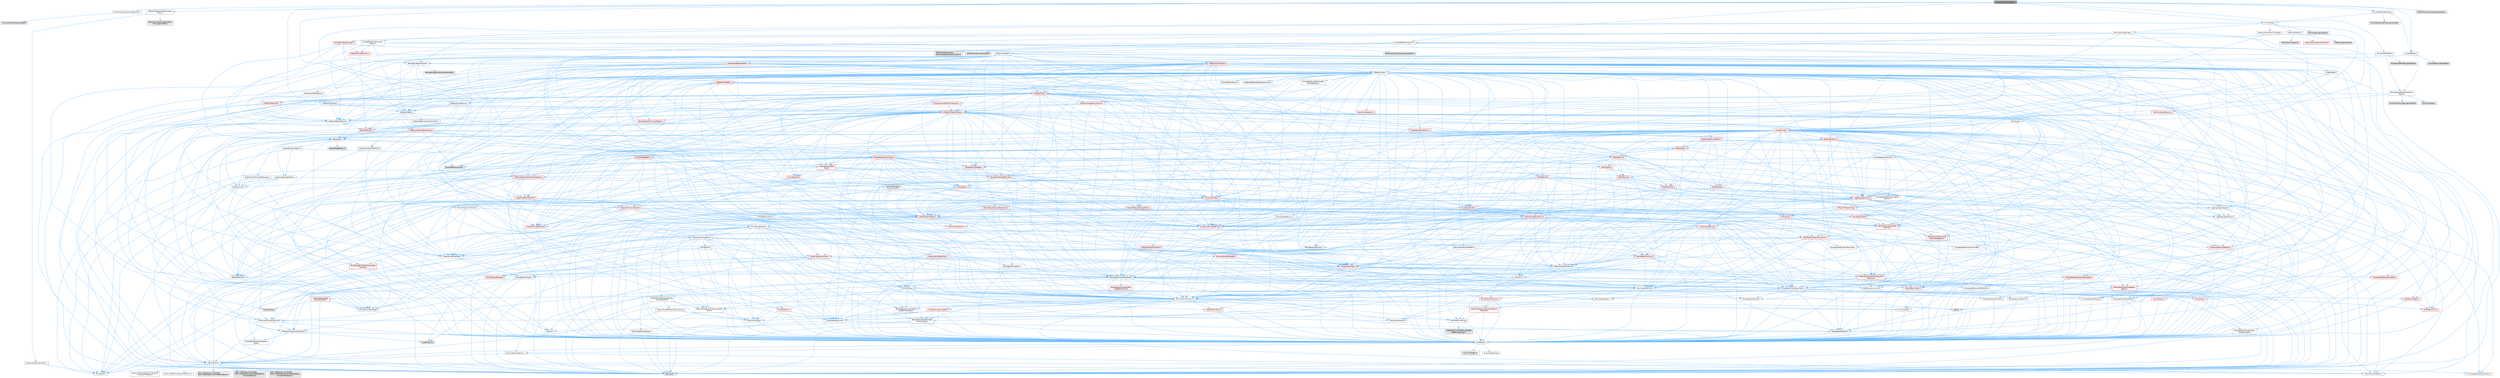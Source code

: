 digraph "MoverSimulationTypes.h"
{
 // INTERACTIVE_SVG=YES
 // LATEX_PDF_SIZE
  bgcolor="transparent";
  edge [fontname=Helvetica,fontsize=10,labelfontname=Helvetica,labelfontsize=10];
  node [fontname=Helvetica,fontsize=10,shape=box,height=0.2,width=0.4];
  Node1 [id="Node000001",label="MoverSimulationTypes.h",height=0.2,width=0.4,color="gray40", fillcolor="grey60", style="filled", fontcolor="black",tooltip=" "];
  Node1 -> Node2 [id="edge1_Node000001_Node000002",color="steelblue1",style="solid",tooltip=" "];
  Node2 [id="Node000002",label="Misc/StringBuilder.h",height=0.2,width=0.4,color="grey40", fillcolor="white", style="filled",URL="$d4/d52/StringBuilder_8h.html",tooltip=" "];
  Node2 -> Node3 [id="edge2_Node000002_Node000003",color="steelblue1",style="solid",tooltip=" "];
  Node3 [id="Node000003",label="Containers/StringFwd.h",height=0.2,width=0.4,color="grey40", fillcolor="white", style="filled",URL="$df/d37/StringFwd_8h.html",tooltip=" "];
  Node3 -> Node4 [id="edge3_Node000003_Node000004",color="steelblue1",style="solid",tooltip=" "];
  Node4 [id="Node000004",label="CoreTypes.h",height=0.2,width=0.4,color="grey40", fillcolor="white", style="filled",URL="$dc/dec/CoreTypes_8h.html",tooltip=" "];
  Node4 -> Node5 [id="edge4_Node000004_Node000005",color="steelblue1",style="solid",tooltip=" "];
  Node5 [id="Node000005",label="HAL/Platform.h",height=0.2,width=0.4,color="grey40", fillcolor="white", style="filled",URL="$d9/dd0/Platform_8h.html",tooltip=" "];
  Node5 -> Node6 [id="edge5_Node000005_Node000006",color="steelblue1",style="solid",tooltip=" "];
  Node6 [id="Node000006",label="Misc/Build.h",height=0.2,width=0.4,color="grey40", fillcolor="white", style="filled",URL="$d3/dbb/Build_8h.html",tooltip=" "];
  Node5 -> Node7 [id="edge6_Node000005_Node000007",color="steelblue1",style="solid",tooltip=" "];
  Node7 [id="Node000007",label="Misc/LargeWorldCoordinates.h",height=0.2,width=0.4,color="grey40", fillcolor="white", style="filled",URL="$d2/dcb/LargeWorldCoordinates_8h.html",tooltip=" "];
  Node5 -> Node8 [id="edge7_Node000005_Node000008",color="steelblue1",style="solid",tooltip=" "];
  Node8 [id="Node000008",label="type_traits",height=0.2,width=0.4,color="grey60", fillcolor="#E0E0E0", style="filled",tooltip=" "];
  Node5 -> Node9 [id="edge8_Node000005_Node000009",color="steelblue1",style="solid",tooltip=" "];
  Node9 [id="Node000009",label="PreprocessorHelpers.h",height=0.2,width=0.4,color="grey40", fillcolor="white", style="filled",URL="$db/ddb/PreprocessorHelpers_8h.html",tooltip=" "];
  Node5 -> Node10 [id="edge9_Node000005_Node000010",color="steelblue1",style="solid",tooltip=" "];
  Node10 [id="Node000010",label="UBT_COMPILED_PLATFORM\l/UBT_COMPILED_PLATFORMPlatform\lCompilerPreSetup.h",height=0.2,width=0.4,color="grey60", fillcolor="#E0E0E0", style="filled",tooltip=" "];
  Node5 -> Node11 [id="edge10_Node000005_Node000011",color="steelblue1",style="solid",tooltip=" "];
  Node11 [id="Node000011",label="GenericPlatform/GenericPlatform\lCompilerPreSetup.h",height=0.2,width=0.4,color="grey40", fillcolor="white", style="filled",URL="$d9/dc8/GenericPlatformCompilerPreSetup_8h.html",tooltip=" "];
  Node5 -> Node12 [id="edge11_Node000005_Node000012",color="steelblue1",style="solid",tooltip=" "];
  Node12 [id="Node000012",label="GenericPlatform/GenericPlatform.h",height=0.2,width=0.4,color="grey40", fillcolor="white", style="filled",URL="$d6/d84/GenericPlatform_8h.html",tooltip=" "];
  Node5 -> Node13 [id="edge12_Node000005_Node000013",color="steelblue1",style="solid",tooltip=" "];
  Node13 [id="Node000013",label="UBT_COMPILED_PLATFORM\l/UBT_COMPILED_PLATFORMPlatform.h",height=0.2,width=0.4,color="grey60", fillcolor="#E0E0E0", style="filled",tooltip=" "];
  Node5 -> Node14 [id="edge13_Node000005_Node000014",color="steelblue1",style="solid",tooltip=" "];
  Node14 [id="Node000014",label="UBT_COMPILED_PLATFORM\l/UBT_COMPILED_PLATFORMPlatform\lCompilerSetup.h",height=0.2,width=0.4,color="grey60", fillcolor="#E0E0E0", style="filled",tooltip=" "];
  Node4 -> Node15 [id="edge14_Node000004_Node000015",color="steelblue1",style="solid",tooltip=" "];
  Node15 [id="Node000015",label="ProfilingDebugging\l/UMemoryDefines.h",height=0.2,width=0.4,color="grey40", fillcolor="white", style="filled",URL="$d2/da2/UMemoryDefines_8h.html",tooltip=" "];
  Node4 -> Node16 [id="edge15_Node000004_Node000016",color="steelblue1",style="solid",tooltip=" "];
  Node16 [id="Node000016",label="Misc/CoreMiscDefines.h",height=0.2,width=0.4,color="grey40", fillcolor="white", style="filled",URL="$da/d38/CoreMiscDefines_8h.html",tooltip=" "];
  Node16 -> Node5 [id="edge16_Node000016_Node000005",color="steelblue1",style="solid",tooltip=" "];
  Node16 -> Node9 [id="edge17_Node000016_Node000009",color="steelblue1",style="solid",tooltip=" "];
  Node4 -> Node17 [id="edge18_Node000004_Node000017",color="steelblue1",style="solid",tooltip=" "];
  Node17 [id="Node000017",label="Misc/CoreDefines.h",height=0.2,width=0.4,color="grey40", fillcolor="white", style="filled",URL="$d3/dd2/CoreDefines_8h.html",tooltip=" "];
  Node3 -> Node18 [id="edge19_Node000003_Node000018",color="steelblue1",style="solid",tooltip=" "];
  Node18 [id="Node000018",label="Traits/ElementType.h",height=0.2,width=0.4,color="grey40", fillcolor="white", style="filled",URL="$d5/d4f/ElementType_8h.html",tooltip=" "];
  Node18 -> Node5 [id="edge20_Node000018_Node000005",color="steelblue1",style="solid",tooltip=" "];
  Node18 -> Node19 [id="edge21_Node000018_Node000019",color="steelblue1",style="solid",tooltip=" "];
  Node19 [id="Node000019",label="initializer_list",height=0.2,width=0.4,color="grey60", fillcolor="#E0E0E0", style="filled",tooltip=" "];
  Node18 -> Node8 [id="edge22_Node000018_Node000008",color="steelblue1",style="solid",tooltip=" "];
  Node3 -> Node20 [id="edge23_Node000003_Node000020",color="steelblue1",style="solid",tooltip=" "];
  Node20 [id="Node000020",label="Traits/IsContiguousContainer.h",height=0.2,width=0.4,color="grey40", fillcolor="white", style="filled",URL="$d5/d3c/IsContiguousContainer_8h.html",tooltip=" "];
  Node20 -> Node4 [id="edge24_Node000020_Node000004",color="steelblue1",style="solid",tooltip=" "];
  Node20 -> Node21 [id="edge25_Node000020_Node000021",color="steelblue1",style="solid",tooltip=" "];
  Node21 [id="Node000021",label="Misc/StaticAssertComplete\lType.h",height=0.2,width=0.4,color="grey40", fillcolor="white", style="filled",URL="$d5/d4e/StaticAssertCompleteType_8h.html",tooltip=" "];
  Node20 -> Node19 [id="edge26_Node000020_Node000019",color="steelblue1",style="solid",tooltip=" "];
  Node2 -> Node22 [id="edge27_Node000002_Node000022",color="steelblue1",style="solid",tooltip=" "];
  Node22 [id="Node000022",label="Containers/StringView.h",height=0.2,width=0.4,color="grey40", fillcolor="white", style="filled",URL="$dd/dea/StringView_8h.html",tooltip=" "];
  Node22 -> Node4 [id="edge28_Node000022_Node000004",color="steelblue1",style="solid",tooltip=" "];
  Node22 -> Node3 [id="edge29_Node000022_Node000003",color="steelblue1",style="solid",tooltip=" "];
  Node22 -> Node23 [id="edge30_Node000022_Node000023",color="steelblue1",style="solid",tooltip=" "];
  Node23 [id="Node000023",label="HAL/UnrealMemory.h",height=0.2,width=0.4,color="grey40", fillcolor="white", style="filled",URL="$d9/d96/UnrealMemory_8h.html",tooltip=" "];
  Node23 -> Node4 [id="edge31_Node000023_Node000004",color="steelblue1",style="solid",tooltip=" "];
  Node23 -> Node24 [id="edge32_Node000023_Node000024",color="steelblue1",style="solid",tooltip=" "];
  Node24 [id="Node000024",label="GenericPlatform/GenericPlatform\lMemory.h",height=0.2,width=0.4,color="red", fillcolor="#FFF0F0", style="filled",URL="$dd/d22/GenericPlatformMemory_8h.html",tooltip=" "];
  Node24 -> Node4 [id="edge33_Node000024_Node000004",color="steelblue1",style="solid",tooltip=" "];
  Node24 -> Node29 [id="edge34_Node000024_Node000029",color="steelblue1",style="solid",tooltip=" "];
  Node29 [id="Node000029",label="HAL/PlatformString.h",height=0.2,width=0.4,color="grey40", fillcolor="white", style="filled",URL="$db/db5/PlatformString_8h.html",tooltip=" "];
  Node29 -> Node4 [id="edge35_Node000029_Node000004",color="steelblue1",style="solid",tooltip=" "];
  Node29 -> Node30 [id="edge36_Node000029_Node000030",color="steelblue1",style="solid",tooltip=" "];
  Node30 [id="Node000030",label="COMPILED_PLATFORM_HEADER\l(PlatformString.h)",height=0.2,width=0.4,color="grey60", fillcolor="#E0E0E0", style="filled",tooltip=" "];
  Node23 -> Node33 [id="edge37_Node000023_Node000033",color="steelblue1",style="solid",tooltip=" "];
  Node33 [id="Node000033",label="HAL/MemoryBase.h",height=0.2,width=0.4,color="red", fillcolor="#FFF0F0", style="filled",URL="$d6/d9f/MemoryBase_8h.html",tooltip=" "];
  Node33 -> Node4 [id="edge38_Node000033_Node000004",color="steelblue1",style="solid",tooltip=" "];
  Node33 -> Node37 [id="edge39_Node000033_Node000037",color="steelblue1",style="solid",tooltip=" "];
  Node37 [id="Node000037",label="HAL/PlatformCrt.h",height=0.2,width=0.4,color="red", fillcolor="#FFF0F0", style="filled",URL="$d8/d75/PlatformCrt_8h.html",tooltip=" "];
  Node23 -> Node86 [id="edge40_Node000023_Node000086",color="steelblue1",style="solid",tooltip=" "];
  Node86 [id="Node000086",label="HAL/PlatformMemory.h",height=0.2,width=0.4,color="red", fillcolor="#FFF0F0", style="filled",URL="$de/d68/PlatformMemory_8h.html",tooltip=" "];
  Node86 -> Node4 [id="edge41_Node000086_Node000004",color="steelblue1",style="solid",tooltip=" "];
  Node86 -> Node24 [id="edge42_Node000086_Node000024",color="steelblue1",style="solid",tooltip=" "];
  Node23 -> Node88 [id="edge43_Node000023_Node000088",color="steelblue1",style="solid",tooltip=" "];
  Node88 [id="Node000088",label="ProfilingDebugging\l/MemoryTrace.h",height=0.2,width=0.4,color="red", fillcolor="#FFF0F0", style="filled",URL="$da/dd7/MemoryTrace_8h.html",tooltip=" "];
  Node88 -> Node5 [id="edge44_Node000088_Node000005",color="steelblue1",style="solid",tooltip=" "];
  Node88 -> Node52 [id="edge45_Node000088_Node000052",color="steelblue1",style="solid",tooltip=" "];
  Node52 [id="Node000052",label="Misc/EnumClassFlags.h",height=0.2,width=0.4,color="grey40", fillcolor="white", style="filled",URL="$d8/de7/EnumClassFlags_8h.html",tooltip=" "];
  Node88 -> Node57 [id="edge46_Node000088_Node000057",color="steelblue1",style="solid",tooltip=" "];
  Node57 [id="Node000057",label="Trace/Config.h",height=0.2,width=0.4,color="grey60", fillcolor="#E0E0E0", style="filled",tooltip=" "];
  Node23 -> Node89 [id="edge47_Node000023_Node000089",color="steelblue1",style="solid",tooltip=" "];
  Node89 [id="Node000089",label="Templates/IsPointer.h",height=0.2,width=0.4,color="grey40", fillcolor="white", style="filled",URL="$d7/d05/IsPointer_8h.html",tooltip=" "];
  Node89 -> Node4 [id="edge48_Node000089_Node000004",color="steelblue1",style="solid",tooltip=" "];
  Node22 -> Node50 [id="edge49_Node000022_Node000050",color="steelblue1",style="solid",tooltip=" "];
  Node50 [id="Node000050",label="Math/NumericLimits.h",height=0.2,width=0.4,color="grey40", fillcolor="white", style="filled",URL="$df/d1b/NumericLimits_8h.html",tooltip=" "];
  Node50 -> Node4 [id="edge50_Node000050_Node000004",color="steelblue1",style="solid",tooltip=" "];
  Node22 -> Node90 [id="edge51_Node000022_Node000090",color="steelblue1",style="solid",tooltip=" "];
  Node90 [id="Node000090",label="Math/UnrealMathUtility.h",height=0.2,width=0.4,color="grey40", fillcolor="white", style="filled",URL="$db/db8/UnrealMathUtility_8h.html",tooltip=" "];
  Node90 -> Node4 [id="edge52_Node000090_Node000004",color="steelblue1",style="solid",tooltip=" "];
  Node90 -> Node46 [id="edge53_Node000090_Node000046",color="steelblue1",style="solid",tooltip=" "];
  Node46 [id="Node000046",label="Misc/AssertionMacros.h",height=0.2,width=0.4,color="grey40", fillcolor="white", style="filled",URL="$d0/dfa/AssertionMacros_8h.html",tooltip=" "];
  Node46 -> Node4 [id="edge54_Node000046_Node000004",color="steelblue1",style="solid",tooltip=" "];
  Node46 -> Node5 [id="edge55_Node000046_Node000005",color="steelblue1",style="solid",tooltip=" "];
  Node46 -> Node47 [id="edge56_Node000046_Node000047",color="steelblue1",style="solid",tooltip=" "];
  Node47 [id="Node000047",label="HAL/PlatformMisc.h",height=0.2,width=0.4,color="red", fillcolor="#FFF0F0", style="filled",URL="$d0/df5/PlatformMisc_8h.html",tooltip=" "];
  Node47 -> Node4 [id="edge57_Node000047_Node000004",color="steelblue1",style="solid",tooltip=" "];
  Node46 -> Node9 [id="edge58_Node000046_Node000009",color="steelblue1",style="solid",tooltip=" "];
  Node46 -> Node61 [id="edge59_Node000046_Node000061",color="steelblue1",style="solid",tooltip=" "];
  Node61 [id="Node000061",label="Templates/EnableIf.h",height=0.2,width=0.4,color="grey40", fillcolor="white", style="filled",URL="$d7/d60/EnableIf_8h.html",tooltip=" "];
  Node61 -> Node4 [id="edge60_Node000061_Node000004",color="steelblue1",style="solid",tooltip=" "];
  Node46 -> Node62 [id="edge61_Node000046_Node000062",color="steelblue1",style="solid",tooltip=" "];
  Node62 [id="Node000062",label="Templates/IsArrayOrRefOf\lTypeByPredicate.h",height=0.2,width=0.4,color="grey40", fillcolor="white", style="filled",URL="$d6/da1/IsArrayOrRefOfTypeByPredicate_8h.html",tooltip=" "];
  Node62 -> Node4 [id="edge62_Node000062_Node000004",color="steelblue1",style="solid",tooltip=" "];
  Node46 -> Node63 [id="edge63_Node000046_Node000063",color="steelblue1",style="solid",tooltip=" "];
  Node63 [id="Node000063",label="Templates/IsValidVariadic\lFunctionArg.h",height=0.2,width=0.4,color="grey40", fillcolor="white", style="filled",URL="$d0/dc8/IsValidVariadicFunctionArg_8h.html",tooltip=" "];
  Node63 -> Node4 [id="edge64_Node000063_Node000004",color="steelblue1",style="solid",tooltip=" "];
  Node63 -> Node64 [id="edge65_Node000063_Node000064",color="steelblue1",style="solid",tooltip=" "];
  Node64 [id="Node000064",label="IsEnum.h",height=0.2,width=0.4,color="grey40", fillcolor="white", style="filled",URL="$d4/de5/IsEnum_8h.html",tooltip=" "];
  Node63 -> Node8 [id="edge66_Node000063_Node000008",color="steelblue1",style="solid",tooltip=" "];
  Node46 -> Node65 [id="edge67_Node000046_Node000065",color="steelblue1",style="solid",tooltip=" "];
  Node65 [id="Node000065",label="Traits/IsCharEncodingCompatible\lWith.h",height=0.2,width=0.4,color="grey40", fillcolor="white", style="filled",URL="$df/dd1/IsCharEncodingCompatibleWith_8h.html",tooltip=" "];
  Node65 -> Node8 [id="edge68_Node000065_Node000008",color="steelblue1",style="solid",tooltip=" "];
  Node65 -> Node66 [id="edge69_Node000065_Node000066",color="steelblue1",style="solid",tooltip=" "];
  Node66 [id="Node000066",label="Traits/IsCharType.h",height=0.2,width=0.4,color="grey40", fillcolor="white", style="filled",URL="$db/d51/IsCharType_8h.html",tooltip=" "];
  Node66 -> Node4 [id="edge70_Node000066_Node000004",color="steelblue1",style="solid",tooltip=" "];
  Node46 -> Node67 [id="edge71_Node000046_Node000067",color="steelblue1",style="solid",tooltip=" "];
  Node67 [id="Node000067",label="Misc/VarArgs.h",height=0.2,width=0.4,color="grey40", fillcolor="white", style="filled",URL="$d5/d6f/VarArgs_8h.html",tooltip=" "];
  Node67 -> Node4 [id="edge72_Node000067_Node000004",color="steelblue1",style="solid",tooltip=" "];
  Node46 -> Node68 [id="edge73_Node000046_Node000068",color="steelblue1",style="solid",tooltip=" "];
  Node68 [id="Node000068",label="String/FormatStringSan.h",height=0.2,width=0.4,color="red", fillcolor="#FFF0F0", style="filled",URL="$d3/d8b/FormatStringSan_8h.html",tooltip=" "];
  Node68 -> Node8 [id="edge74_Node000068_Node000008",color="steelblue1",style="solid",tooltip=" "];
  Node68 -> Node4 [id="edge75_Node000068_Node000004",color="steelblue1",style="solid",tooltip=" "];
  Node68 -> Node69 [id="edge76_Node000068_Node000069",color="steelblue1",style="solid",tooltip=" "];
  Node69 [id="Node000069",label="Templates/Requires.h",height=0.2,width=0.4,color="grey40", fillcolor="white", style="filled",URL="$dc/d96/Requires_8h.html",tooltip=" "];
  Node69 -> Node61 [id="edge77_Node000069_Node000061",color="steelblue1",style="solid",tooltip=" "];
  Node69 -> Node8 [id="edge78_Node000069_Node000008",color="steelblue1",style="solid",tooltip=" "];
  Node68 -> Node70 [id="edge79_Node000068_Node000070",color="steelblue1",style="solid",tooltip=" "];
  Node70 [id="Node000070",label="Templates/Identity.h",height=0.2,width=0.4,color="grey40", fillcolor="white", style="filled",URL="$d0/dd5/Identity_8h.html",tooltip=" "];
  Node68 -> Node63 [id="edge80_Node000068_Node000063",color="steelblue1",style="solid",tooltip=" "];
  Node68 -> Node66 [id="edge81_Node000068_Node000066",color="steelblue1",style="solid",tooltip=" "];
  Node68 -> Node26 [id="edge82_Node000068_Node000026",color="steelblue1",style="solid",tooltip=" "];
  Node26 [id="Node000026",label="Containers/ContainersFwd.h",height=0.2,width=0.4,color="grey40", fillcolor="white", style="filled",URL="$d4/d0a/ContainersFwd_8h.html",tooltip=" "];
  Node26 -> Node5 [id="edge83_Node000026_Node000005",color="steelblue1",style="solid",tooltip=" "];
  Node26 -> Node4 [id="edge84_Node000026_Node000004",color="steelblue1",style="solid",tooltip=" "];
  Node26 -> Node20 [id="edge85_Node000026_Node000020",color="steelblue1",style="solid",tooltip=" "];
  Node46 -> Node74 [id="edge86_Node000046_Node000074",color="steelblue1",style="solid",tooltip=" "];
  Node74 [id="Node000074",label="atomic",height=0.2,width=0.4,color="grey60", fillcolor="#E0E0E0", style="filled",tooltip=" "];
  Node90 -> Node91 [id="edge87_Node000090_Node000091",color="steelblue1",style="solid",tooltip=" "];
  Node91 [id="Node000091",label="HAL/PlatformMath.h",height=0.2,width=0.4,color="red", fillcolor="#FFF0F0", style="filled",URL="$dc/d53/PlatformMath_8h.html",tooltip=" "];
  Node91 -> Node4 [id="edge88_Node000091_Node000004",color="steelblue1",style="solid",tooltip=" "];
  Node90 -> Node27 [id="edge89_Node000090_Node000027",color="steelblue1",style="solid",tooltip=" "];
  Node27 [id="Node000027",label="Math/MathFwd.h",height=0.2,width=0.4,color="grey40", fillcolor="white", style="filled",URL="$d2/d10/MathFwd_8h.html",tooltip=" "];
  Node27 -> Node5 [id="edge90_Node000027_Node000005",color="steelblue1",style="solid",tooltip=" "];
  Node90 -> Node70 [id="edge91_Node000090_Node000070",color="steelblue1",style="solid",tooltip=" "];
  Node90 -> Node69 [id="edge92_Node000090_Node000069",color="steelblue1",style="solid",tooltip=" "];
  Node22 -> Node106 [id="edge93_Node000022_Node000106",color="steelblue1",style="solid",tooltip=" "];
  Node106 [id="Node000106",label="Misc/Crc.h",height=0.2,width=0.4,color="grey40", fillcolor="white", style="filled",URL="$d4/dd2/Crc_8h.html",tooltip=" "];
  Node106 -> Node4 [id="edge94_Node000106_Node000004",color="steelblue1",style="solid",tooltip=" "];
  Node106 -> Node29 [id="edge95_Node000106_Node000029",color="steelblue1",style="solid",tooltip=" "];
  Node106 -> Node46 [id="edge96_Node000106_Node000046",color="steelblue1",style="solid",tooltip=" "];
  Node106 -> Node107 [id="edge97_Node000106_Node000107",color="steelblue1",style="solid",tooltip=" "];
  Node107 [id="Node000107",label="Misc/CString.h",height=0.2,width=0.4,color="grey40", fillcolor="white", style="filled",URL="$d2/d49/CString_8h.html",tooltip=" "];
  Node107 -> Node4 [id="edge98_Node000107_Node000004",color="steelblue1",style="solid",tooltip=" "];
  Node107 -> Node37 [id="edge99_Node000107_Node000037",color="steelblue1",style="solid",tooltip=" "];
  Node107 -> Node29 [id="edge100_Node000107_Node000029",color="steelblue1",style="solid",tooltip=" "];
  Node107 -> Node46 [id="edge101_Node000107_Node000046",color="steelblue1",style="solid",tooltip=" "];
  Node107 -> Node108 [id="edge102_Node000107_Node000108",color="steelblue1",style="solid",tooltip=" "];
  Node108 [id="Node000108",label="Misc/Char.h",height=0.2,width=0.4,color="red", fillcolor="#FFF0F0", style="filled",URL="$d0/d58/Char_8h.html",tooltip=" "];
  Node108 -> Node4 [id="edge103_Node000108_Node000004",color="steelblue1",style="solid",tooltip=" "];
  Node108 -> Node8 [id="edge104_Node000108_Node000008",color="steelblue1",style="solid",tooltip=" "];
  Node107 -> Node67 [id="edge105_Node000107_Node000067",color="steelblue1",style="solid",tooltip=" "];
  Node107 -> Node62 [id="edge106_Node000107_Node000062",color="steelblue1",style="solid",tooltip=" "];
  Node107 -> Node63 [id="edge107_Node000107_Node000063",color="steelblue1",style="solid",tooltip=" "];
  Node107 -> Node65 [id="edge108_Node000107_Node000065",color="steelblue1",style="solid",tooltip=" "];
  Node106 -> Node108 [id="edge109_Node000106_Node000108",color="steelblue1",style="solid",tooltip=" "];
  Node106 -> Node96 [id="edge110_Node000106_Node000096",color="steelblue1",style="solid",tooltip=" "];
  Node96 [id="Node000096",label="Templates/UnrealTypeTraits.h",height=0.2,width=0.4,color="grey40", fillcolor="white", style="filled",URL="$d2/d2d/UnrealTypeTraits_8h.html",tooltip=" "];
  Node96 -> Node4 [id="edge111_Node000096_Node000004",color="steelblue1",style="solid",tooltip=" "];
  Node96 -> Node89 [id="edge112_Node000096_Node000089",color="steelblue1",style="solid",tooltip=" "];
  Node96 -> Node46 [id="edge113_Node000096_Node000046",color="steelblue1",style="solid",tooltip=" "];
  Node96 -> Node82 [id="edge114_Node000096_Node000082",color="steelblue1",style="solid",tooltip=" "];
  Node82 [id="Node000082",label="Templates/AndOrNot.h",height=0.2,width=0.4,color="grey40", fillcolor="white", style="filled",URL="$db/d0a/AndOrNot_8h.html",tooltip=" "];
  Node82 -> Node4 [id="edge115_Node000082_Node000004",color="steelblue1",style="solid",tooltip=" "];
  Node96 -> Node61 [id="edge116_Node000096_Node000061",color="steelblue1",style="solid",tooltip=" "];
  Node96 -> Node97 [id="edge117_Node000096_Node000097",color="steelblue1",style="solid",tooltip=" "];
  Node97 [id="Node000097",label="Templates/IsArithmetic.h",height=0.2,width=0.4,color="grey40", fillcolor="white", style="filled",URL="$d2/d5d/IsArithmetic_8h.html",tooltip=" "];
  Node97 -> Node4 [id="edge118_Node000097_Node000004",color="steelblue1",style="solid",tooltip=" "];
  Node96 -> Node64 [id="edge119_Node000096_Node000064",color="steelblue1",style="solid",tooltip=" "];
  Node96 -> Node98 [id="edge120_Node000096_Node000098",color="steelblue1",style="solid",tooltip=" "];
  Node98 [id="Node000098",label="Templates/Models.h",height=0.2,width=0.4,color="grey40", fillcolor="white", style="filled",URL="$d3/d0c/Models_8h.html",tooltip=" "];
  Node98 -> Node70 [id="edge121_Node000098_Node000070",color="steelblue1",style="solid",tooltip=" "];
  Node96 -> Node99 [id="edge122_Node000096_Node000099",color="steelblue1",style="solid",tooltip=" "];
  Node99 [id="Node000099",label="Templates/IsPODType.h",height=0.2,width=0.4,color="grey40", fillcolor="white", style="filled",URL="$d7/db1/IsPODType_8h.html",tooltip=" "];
  Node99 -> Node4 [id="edge123_Node000099_Node000004",color="steelblue1",style="solid",tooltip=" "];
  Node96 -> Node100 [id="edge124_Node000096_Node000100",color="steelblue1",style="solid",tooltip=" "];
  Node100 [id="Node000100",label="Templates/IsUECoreType.h",height=0.2,width=0.4,color="grey40", fillcolor="white", style="filled",URL="$d1/db8/IsUECoreType_8h.html",tooltip=" "];
  Node100 -> Node4 [id="edge125_Node000100_Node000004",color="steelblue1",style="solid",tooltip=" "];
  Node100 -> Node8 [id="edge126_Node000100_Node000008",color="steelblue1",style="solid",tooltip=" "];
  Node96 -> Node83 [id="edge127_Node000096_Node000083",color="steelblue1",style="solid",tooltip=" "];
  Node83 [id="Node000083",label="Templates/IsTriviallyCopy\lConstructible.h",height=0.2,width=0.4,color="grey40", fillcolor="white", style="filled",URL="$d3/d78/IsTriviallyCopyConstructible_8h.html",tooltip=" "];
  Node83 -> Node4 [id="edge128_Node000083_Node000004",color="steelblue1",style="solid",tooltip=" "];
  Node83 -> Node8 [id="edge129_Node000083_Node000008",color="steelblue1",style="solid",tooltip=" "];
  Node106 -> Node66 [id="edge130_Node000106_Node000066",color="steelblue1",style="solid",tooltip=" "];
  Node22 -> Node107 [id="edge131_Node000022_Node000107",color="steelblue1",style="solid",tooltip=" "];
  Node22 -> Node111 [id="edge132_Node000022_Node000111",color="steelblue1",style="solid",tooltip=" "];
  Node111 [id="Node000111",label="Misc/ReverseIterate.h",height=0.2,width=0.4,color="red", fillcolor="#FFF0F0", style="filled",URL="$db/de3/ReverseIterate_8h.html",tooltip=" "];
  Node111 -> Node5 [id="edge133_Node000111_Node000005",color="steelblue1",style="solid",tooltip=" "];
  Node22 -> Node113 [id="edge134_Node000022_Node000113",color="steelblue1",style="solid",tooltip=" "];
  Node113 [id="Node000113",label="String/Find.h",height=0.2,width=0.4,color="grey40", fillcolor="white", style="filled",URL="$d7/dda/String_2Find_8h.html",tooltip=" "];
  Node113 -> Node114 [id="edge135_Node000113_Node000114",color="steelblue1",style="solid",tooltip=" "];
  Node114 [id="Node000114",label="Containers/ArrayView.h",height=0.2,width=0.4,color="red", fillcolor="#FFF0F0", style="filled",URL="$d7/df4/ArrayView_8h.html",tooltip=" "];
  Node114 -> Node4 [id="edge136_Node000114_Node000004",color="steelblue1",style="solid",tooltip=" "];
  Node114 -> Node26 [id="edge137_Node000114_Node000026",color="steelblue1",style="solid",tooltip=" "];
  Node114 -> Node46 [id="edge138_Node000114_Node000046",color="steelblue1",style="solid",tooltip=" "];
  Node114 -> Node111 [id="edge139_Node000114_Node000111",color="steelblue1",style="solid",tooltip=" "];
  Node114 -> Node96 [id="edge140_Node000114_Node000096",color="steelblue1",style="solid",tooltip=" "];
  Node114 -> Node18 [id="edge141_Node000114_Node000018",color="steelblue1",style="solid",tooltip=" "];
  Node114 -> Node123 [id="edge142_Node000114_Node000123",color="steelblue1",style="solid",tooltip=" "];
  Node123 [id="Node000123",label="Containers/Array.h",height=0.2,width=0.4,color="red", fillcolor="#FFF0F0", style="filled",URL="$df/dd0/Array_8h.html",tooltip=" "];
  Node123 -> Node4 [id="edge143_Node000123_Node000004",color="steelblue1",style="solid",tooltip=" "];
  Node123 -> Node46 [id="edge144_Node000123_Node000046",color="steelblue1",style="solid",tooltip=" "];
  Node123 -> Node111 [id="edge145_Node000123_Node000111",color="steelblue1",style="solid",tooltip=" "];
  Node123 -> Node23 [id="edge146_Node000123_Node000023",color="steelblue1",style="solid",tooltip=" "];
  Node123 -> Node96 [id="edge147_Node000123_Node000096",color="steelblue1",style="solid",tooltip=" "];
  Node123 -> Node119 [id="edge148_Node000123_Node000119",color="steelblue1",style="solid",tooltip=" "];
  Node119 [id="Node000119",label="Templates/UnrealTemplate.h",height=0.2,width=0.4,color="grey40", fillcolor="white", style="filled",URL="$d4/d24/UnrealTemplate_8h.html",tooltip=" "];
  Node119 -> Node4 [id="edge149_Node000119_Node000004",color="steelblue1",style="solid",tooltip=" "];
  Node119 -> Node89 [id="edge150_Node000119_Node000089",color="steelblue1",style="solid",tooltip=" "];
  Node119 -> Node23 [id="edge151_Node000119_Node000023",color="steelblue1",style="solid",tooltip=" "];
  Node119 -> Node120 [id="edge152_Node000119_Node000120",color="steelblue1",style="solid",tooltip=" "];
  Node120 [id="Node000120",label="Templates/CopyQualifiers\lAndRefsFromTo.h",height=0.2,width=0.4,color="red", fillcolor="#FFF0F0", style="filled",URL="$d3/db3/CopyQualifiersAndRefsFromTo_8h.html",tooltip=" "];
  Node119 -> Node96 [id="edge153_Node000119_Node000096",color="steelblue1",style="solid",tooltip=" "];
  Node119 -> Node94 [id="edge154_Node000119_Node000094",color="steelblue1",style="solid",tooltip=" "];
  Node94 [id="Node000094",label="Templates/RemoveReference.h",height=0.2,width=0.4,color="grey40", fillcolor="white", style="filled",URL="$da/dbe/RemoveReference_8h.html",tooltip=" "];
  Node94 -> Node4 [id="edge155_Node000094_Node000004",color="steelblue1",style="solid",tooltip=" "];
  Node119 -> Node69 [id="edge156_Node000119_Node000069",color="steelblue1",style="solid",tooltip=" "];
  Node119 -> Node103 [id="edge157_Node000119_Node000103",color="steelblue1",style="solid",tooltip=" "];
  Node103 [id="Node000103",label="Templates/TypeCompatible\lBytes.h",height=0.2,width=0.4,color="red", fillcolor="#FFF0F0", style="filled",URL="$df/d0a/TypeCompatibleBytes_8h.html",tooltip=" "];
  Node103 -> Node4 [id="edge158_Node000103_Node000004",color="steelblue1",style="solid",tooltip=" "];
  Node103 -> Node8 [id="edge159_Node000103_Node000008",color="steelblue1",style="solid",tooltip=" "];
  Node119 -> Node70 [id="edge160_Node000119_Node000070",color="steelblue1",style="solid",tooltip=" "];
  Node119 -> Node20 [id="edge161_Node000119_Node000020",color="steelblue1",style="solid",tooltip=" "];
  Node119 -> Node122 [id="edge162_Node000119_Node000122",color="steelblue1",style="solid",tooltip=" "];
  Node122 [id="Node000122",label="Traits/UseBitwiseSwap.h",height=0.2,width=0.4,color="grey40", fillcolor="white", style="filled",URL="$db/df3/UseBitwiseSwap_8h.html",tooltip=" "];
  Node122 -> Node4 [id="edge163_Node000122_Node000004",color="steelblue1",style="solid",tooltip=" "];
  Node122 -> Node8 [id="edge164_Node000122_Node000008",color="steelblue1",style="solid",tooltip=" "];
  Node119 -> Node8 [id="edge165_Node000119_Node000008",color="steelblue1",style="solid",tooltip=" "];
  Node123 -> Node125 [id="edge166_Node000123_Node000125",color="steelblue1",style="solid",tooltip=" "];
  Node125 [id="Node000125",label="Containers/ContainerAllocation\lPolicies.h",height=0.2,width=0.4,color="red", fillcolor="#FFF0F0", style="filled",URL="$d7/dff/ContainerAllocationPolicies_8h.html",tooltip=" "];
  Node125 -> Node4 [id="edge167_Node000125_Node000004",color="steelblue1",style="solid",tooltip=" "];
  Node125 -> Node125 [id="edge168_Node000125_Node000125",color="steelblue1",style="solid",tooltip=" "];
  Node125 -> Node91 [id="edge169_Node000125_Node000091",color="steelblue1",style="solid",tooltip=" "];
  Node125 -> Node23 [id="edge170_Node000125_Node000023",color="steelblue1",style="solid",tooltip=" "];
  Node125 -> Node50 [id="edge171_Node000125_Node000050",color="steelblue1",style="solid",tooltip=" "];
  Node125 -> Node46 [id="edge172_Node000125_Node000046",color="steelblue1",style="solid",tooltip=" "];
  Node125 -> Node103 [id="edge173_Node000125_Node000103",color="steelblue1",style="solid",tooltip=" "];
  Node125 -> Node8 [id="edge174_Node000125_Node000008",color="steelblue1",style="solid",tooltip=" "];
  Node123 -> Node160 [id="edge175_Node000123_Node000160",color="steelblue1",style="solid",tooltip=" "];
  Node160 [id="Node000160",label="Concepts/GetTypeHashable.h",height=0.2,width=0.4,color="red", fillcolor="#FFF0F0", style="filled",URL="$d3/da2/GetTypeHashable_8h.html",tooltip=" "];
  Node160 -> Node4 [id="edge176_Node000160_Node000004",color="steelblue1",style="solid",tooltip=" "];
  Node123 -> Node69 [id="edge177_Node000123_Node000069",color="steelblue1",style="solid",tooltip=" "];
  Node123 -> Node165 [id="edge178_Node000123_Node000165",color="steelblue1",style="solid",tooltip=" "];
  Node165 [id="Node000165",label="Templates/AlignmentTemplates.h",height=0.2,width=0.4,color="red", fillcolor="#FFF0F0", style="filled",URL="$dd/d32/AlignmentTemplates_8h.html",tooltip=" "];
  Node165 -> Node4 [id="edge179_Node000165_Node000004",color="steelblue1",style="solid",tooltip=" "];
  Node165 -> Node89 [id="edge180_Node000165_Node000089",color="steelblue1",style="solid",tooltip=" "];
  Node123 -> Node18 [id="edge181_Node000123_Node000018",color="steelblue1",style="solid",tooltip=" "];
  Node123 -> Node8 [id="edge182_Node000123_Node000008",color="steelblue1",style="solid",tooltip=" "];
  Node114 -> Node90 [id="edge183_Node000114_Node000090",color="steelblue1",style="solid",tooltip=" "];
  Node114 -> Node8 [id="edge184_Node000114_Node000008",color="steelblue1",style="solid",tooltip=" "];
  Node113 -> Node26 [id="edge185_Node000113_Node000026",color="steelblue1",style="solid",tooltip=" "];
  Node113 -> Node3 [id="edge186_Node000113_Node000003",color="steelblue1",style="solid",tooltip=" "];
  Node113 -> Node4 [id="edge187_Node000113_Node000004",color="steelblue1",style="solid",tooltip=" "];
  Node113 -> Node107 [id="edge188_Node000113_Node000107",color="steelblue1",style="solid",tooltip=" "];
  Node22 -> Node69 [id="edge189_Node000022_Node000069",color="steelblue1",style="solid",tooltip=" "];
  Node22 -> Node119 [id="edge190_Node000022_Node000119",color="steelblue1",style="solid",tooltip=" "];
  Node22 -> Node18 [id="edge191_Node000022_Node000018",color="steelblue1",style="solid",tooltip=" "];
  Node22 -> Node65 [id="edge192_Node000022_Node000065",color="steelblue1",style="solid",tooltip=" "];
  Node22 -> Node66 [id="edge193_Node000022_Node000066",color="steelblue1",style="solid",tooltip=" "];
  Node22 -> Node20 [id="edge194_Node000022_Node000020",color="steelblue1",style="solid",tooltip=" "];
  Node22 -> Node8 [id="edge195_Node000022_Node000008",color="steelblue1",style="solid",tooltip=" "];
  Node2 -> Node4 [id="edge196_Node000002_Node000004",color="steelblue1",style="solid",tooltip=" "];
  Node2 -> Node29 [id="edge197_Node000002_Node000029",color="steelblue1",style="solid",tooltip=" "];
  Node2 -> Node23 [id="edge198_Node000002_Node000023",color="steelblue1",style="solid",tooltip=" "];
  Node2 -> Node46 [id="edge199_Node000002_Node000046",color="steelblue1",style="solid",tooltip=" "];
  Node2 -> Node107 [id="edge200_Node000002_Node000107",color="steelblue1",style="solid",tooltip=" "];
  Node2 -> Node61 [id="edge201_Node000002_Node000061",color="steelblue1",style="solid",tooltip=" "];
  Node2 -> Node62 [id="edge202_Node000002_Node000062",color="steelblue1",style="solid",tooltip=" "];
  Node2 -> Node63 [id="edge203_Node000002_Node000063",color="steelblue1",style="solid",tooltip=" "];
  Node2 -> Node69 [id="edge204_Node000002_Node000069",color="steelblue1",style="solid",tooltip=" "];
  Node2 -> Node119 [id="edge205_Node000002_Node000119",color="steelblue1",style="solid",tooltip=" "];
  Node2 -> Node96 [id="edge206_Node000002_Node000096",color="steelblue1",style="solid",tooltip=" "];
  Node2 -> Node65 [id="edge207_Node000002_Node000065",color="steelblue1",style="solid",tooltip=" "];
  Node2 -> Node166 [id="edge208_Node000002_Node000166",color="steelblue1",style="solid",tooltip=" "];
  Node166 [id="Node000166",label="Traits/IsCharEncodingSimply\lConvertibleTo.h",height=0.2,width=0.4,color="grey40", fillcolor="white", style="filled",URL="$d4/dee/IsCharEncodingSimplyConvertibleTo_8h.html",tooltip=" "];
  Node166 -> Node8 [id="edge209_Node000166_Node000008",color="steelblue1",style="solid",tooltip=" "];
  Node166 -> Node65 [id="edge210_Node000166_Node000065",color="steelblue1",style="solid",tooltip=" "];
  Node166 -> Node167 [id="edge211_Node000166_Node000167",color="steelblue1",style="solid",tooltip=" "];
  Node167 [id="Node000167",label="Traits/IsFixedWidthCharEncoding.h",height=0.2,width=0.4,color="grey40", fillcolor="white", style="filled",URL="$dc/d9e/IsFixedWidthCharEncoding_8h.html",tooltip=" "];
  Node167 -> Node8 [id="edge212_Node000167_Node000008",color="steelblue1",style="solid",tooltip=" "];
  Node167 -> Node66 [id="edge213_Node000167_Node000066",color="steelblue1",style="solid",tooltip=" "];
  Node166 -> Node66 [id="edge214_Node000166_Node000066",color="steelblue1",style="solid",tooltip=" "];
  Node2 -> Node66 [id="edge215_Node000002_Node000066",color="steelblue1",style="solid",tooltip=" "];
  Node2 -> Node20 [id="edge216_Node000002_Node000020",color="steelblue1",style="solid",tooltip=" "];
  Node2 -> Node8 [id="edge217_Node000002_Node000008",color="steelblue1",style="solid",tooltip=" "];
  Node1 -> Node168 [id="edge218_Node000001_Node000168",color="steelblue1",style="solid",tooltip=" "];
  Node168 [id="Node000168",label="NetworkPredictionReplication\lProxy.h",height=0.2,width=0.4,color="grey40", fillcolor="white", style="filled",URL="$d4/d39/NetworkPredictionReplicationProxy_8h.html",tooltip=" "];
  Node168 -> Node169 [id="edge219_Node000168_Node000169",color="steelblue1",style="solid",tooltip=" "];
  Node169 [id="Node000169",label="NetworkPredictionCheck.h",height=0.2,width=0.4,color="grey40", fillcolor="white", style="filled",URL="$d9/df4/NetworkPredictionCheck_8h.html",tooltip=" "];
  Node169 -> Node6 [id="edge220_Node000169_Node000006",color="steelblue1",style="solid",tooltip=" "];
  Node168 -> Node170 [id="edge221_Node000168_Node000170",color="steelblue1",style="solid",tooltip=" "];
  Node170 [id="Node000170",label="NetworkPredictionReplication\lProxy.generated.h",height=0.2,width=0.4,color="grey60", fillcolor="#E0E0E0", style="filled",tooltip=" "];
  Node1 -> Node171 [id="edge222_Node000001_Node000171",color="steelblue1",style="solid",tooltip=" "];
  Node171 [id="Node000171",label="Engine/NetSerialization.h",height=0.2,width=0.4,color="grey40", fillcolor="white", style="filled",URL="$d6/dc9/NetSerialization_8h.html",tooltip=" "];
  Node171 -> Node172 [id="edge223_Node000171_Node000172",color="steelblue1",style="solid",tooltip=" "];
  Node172 [id="Node000172",label="Stats/Stats.h",height=0.2,width=0.4,color="grey40", fillcolor="white", style="filled",URL="$dc/d09/Stats_8h.html",tooltip=" "];
  Node172 -> Node173 [id="edge224_Node000172_Node000173",color="steelblue1",style="solid",tooltip=" "];
  Node173 [id="Node000173",label="CoreGlobals.h",height=0.2,width=0.4,color="red", fillcolor="#FFF0F0", style="filled",URL="$d5/d8c/CoreGlobals_8h.html",tooltip=" "];
  Node173 -> Node174 [id="edge225_Node000173_Node000174",color="steelblue1",style="solid",tooltip=" "];
  Node174 [id="Node000174",label="Containers/UnrealString.h",height=0.2,width=0.4,color="red", fillcolor="#FFF0F0", style="filled",URL="$d5/dba/UnrealString_8h.html",tooltip=" "];
  Node173 -> Node4 [id="edge226_Node000173_Node000004",color="steelblue1",style="solid",tooltip=" "];
  Node173 -> Node181 [id="edge227_Node000173_Node000181",color="steelblue1",style="solid",tooltip=" "];
  Node181 [id="Node000181",label="Logging/LogMacros.h",height=0.2,width=0.4,color="red", fillcolor="#FFF0F0", style="filled",URL="$d0/d16/LogMacros_8h.html",tooltip=" "];
  Node181 -> Node174 [id="edge228_Node000181_Node000174",color="steelblue1",style="solid",tooltip=" "];
  Node181 -> Node4 [id="edge229_Node000181_Node000004",color="steelblue1",style="solid",tooltip=" "];
  Node181 -> Node9 [id="edge230_Node000181_Node000009",color="steelblue1",style="solid",tooltip=" "];
  Node181 -> Node182 [id="edge231_Node000181_Node000182",color="steelblue1",style="solid",tooltip=" "];
  Node182 [id="Node000182",label="Logging/LogCategory.h",height=0.2,width=0.4,color="grey40", fillcolor="white", style="filled",URL="$d9/d36/LogCategory_8h.html",tooltip=" "];
  Node182 -> Node4 [id="edge232_Node000182_Node000004",color="steelblue1",style="solid",tooltip=" "];
  Node182 -> Node76 [id="edge233_Node000182_Node000076",color="steelblue1",style="solid",tooltip=" "];
  Node76 [id="Node000076",label="Logging/LogVerbosity.h",height=0.2,width=0.4,color="grey40", fillcolor="white", style="filled",URL="$d2/d8f/LogVerbosity_8h.html",tooltip=" "];
  Node76 -> Node4 [id="edge234_Node000076_Node000004",color="steelblue1",style="solid",tooltip=" "];
  Node182 -> Node183 [id="edge235_Node000182_Node000183",color="steelblue1",style="solid",tooltip=" "];
  Node183 [id="Node000183",label="UObject/NameTypes.h",height=0.2,width=0.4,color="red", fillcolor="#FFF0F0", style="filled",URL="$d6/d35/NameTypes_8h.html",tooltip=" "];
  Node183 -> Node4 [id="edge236_Node000183_Node000004",color="steelblue1",style="solid",tooltip=" "];
  Node183 -> Node46 [id="edge237_Node000183_Node000046",color="steelblue1",style="solid",tooltip=" "];
  Node183 -> Node23 [id="edge238_Node000183_Node000023",color="steelblue1",style="solid",tooltip=" "];
  Node183 -> Node96 [id="edge239_Node000183_Node000096",color="steelblue1",style="solid",tooltip=" "];
  Node183 -> Node119 [id="edge240_Node000183_Node000119",color="steelblue1",style="solid",tooltip=" "];
  Node183 -> Node174 [id="edge241_Node000183_Node000174",color="steelblue1",style="solid",tooltip=" "];
  Node183 -> Node184 [id="edge242_Node000183_Node000184",color="steelblue1",style="solid",tooltip=" "];
  Node184 [id="Node000184",label="HAL/CriticalSection.h",height=0.2,width=0.4,color="red", fillcolor="#FFF0F0", style="filled",URL="$d6/d90/CriticalSection_8h.html",tooltip=" "];
  Node183 -> Node3 [id="edge243_Node000183_Node000003",color="steelblue1",style="solid",tooltip=" "];
  Node183 -> Node189 [id="edge244_Node000183_Node000189",color="steelblue1",style="solid",tooltip=" "];
  Node189 [id="Node000189",label="UObject/UnrealNames.h",height=0.2,width=0.4,color="red", fillcolor="#FFF0F0", style="filled",URL="$d8/db1/UnrealNames_8h.html",tooltip=" "];
  Node189 -> Node4 [id="edge245_Node000189_Node000004",color="steelblue1",style="solid",tooltip=" "];
  Node183 -> Node141 [id="edge246_Node000183_Node000141",color="steelblue1",style="solid",tooltip=" "];
  Node141 [id="Node000141",label="Serialization/MemoryLayout.h",height=0.2,width=0.4,color="red", fillcolor="#FFF0F0", style="filled",URL="$d7/d66/MemoryLayout_8h.html",tooltip=" "];
  Node141 -> Node142 [id="edge247_Node000141_Node000142",color="steelblue1",style="solid",tooltip=" "];
  Node142 [id="Node000142",label="Concepts/StaticClassProvider.h",height=0.2,width=0.4,color="grey40", fillcolor="white", style="filled",URL="$dd/d83/StaticClassProvider_8h.html",tooltip=" "];
  Node141 -> Node143 [id="edge248_Node000141_Node000143",color="steelblue1",style="solid",tooltip=" "];
  Node143 [id="Node000143",label="Concepts/StaticStructProvider.h",height=0.2,width=0.4,color="grey40", fillcolor="white", style="filled",URL="$d5/d77/StaticStructProvider_8h.html",tooltip=" "];
  Node141 -> Node144 [id="edge249_Node000141_Node000144",color="steelblue1",style="solid",tooltip=" "];
  Node144 [id="Node000144",label="Containers/EnumAsByte.h",height=0.2,width=0.4,color="red", fillcolor="#FFF0F0", style="filled",URL="$d6/d9a/EnumAsByte_8h.html",tooltip=" "];
  Node144 -> Node4 [id="edge250_Node000144_Node000004",color="steelblue1",style="solid",tooltip=" "];
  Node144 -> Node99 [id="edge251_Node000144_Node000099",color="steelblue1",style="solid",tooltip=" "];
  Node141 -> Node3 [id="edge252_Node000141_Node000003",color="steelblue1",style="solid",tooltip=" "];
  Node141 -> Node23 [id="edge253_Node000141_Node000023",color="steelblue1",style="solid",tooltip=" "];
  Node141 -> Node61 [id="edge254_Node000141_Node000061",color="steelblue1",style="solid",tooltip=" "];
  Node141 -> Node148 [id="edge255_Node000141_Node000148",color="steelblue1",style="solid",tooltip=" "];
  Node148 [id="Node000148",label="Templates/IsAbstract.h",height=0.2,width=0.4,color="grey40", fillcolor="white", style="filled",URL="$d8/db7/IsAbstract_8h.html",tooltip=" "];
  Node141 -> Node98 [id="edge256_Node000141_Node000098",color="steelblue1",style="solid",tooltip=" "];
  Node141 -> Node119 [id="edge257_Node000141_Node000119",color="steelblue1",style="solid",tooltip=" "];
  Node183 -> Node2 [id="edge258_Node000183_Node000002",color="steelblue1",style="solid",tooltip=" "];
  Node181 -> Node76 [id="edge259_Node000181_Node000076",color="steelblue1",style="solid",tooltip=" "];
  Node181 -> Node46 [id="edge260_Node000181_Node000046",color="steelblue1",style="solid",tooltip=" "];
  Node181 -> Node6 [id="edge261_Node000181_Node000006",color="steelblue1",style="solid",tooltip=" "];
  Node181 -> Node67 [id="edge262_Node000181_Node000067",color="steelblue1",style="solid",tooltip=" "];
  Node181 -> Node68 [id="edge263_Node000181_Node000068",color="steelblue1",style="solid",tooltip=" "];
  Node181 -> Node61 [id="edge264_Node000181_Node000061",color="steelblue1",style="solid",tooltip=" "];
  Node181 -> Node62 [id="edge265_Node000181_Node000062",color="steelblue1",style="solid",tooltip=" "];
  Node181 -> Node63 [id="edge266_Node000181_Node000063",color="steelblue1",style="solid",tooltip=" "];
  Node181 -> Node65 [id="edge267_Node000181_Node000065",color="steelblue1",style="solid",tooltip=" "];
  Node181 -> Node8 [id="edge268_Node000181_Node000008",color="steelblue1",style="solid",tooltip=" "];
  Node173 -> Node6 [id="edge269_Node000173_Node000006",color="steelblue1",style="solid",tooltip=" "];
  Node173 -> Node52 [id="edge270_Node000173_Node000052",color="steelblue1",style="solid",tooltip=" "];
  Node173 -> Node183 [id="edge271_Node000173_Node000183",color="steelblue1",style="solid",tooltip=" "];
  Node173 -> Node74 [id="edge272_Node000173_Node000074",color="steelblue1",style="solid",tooltip=" "];
  Node172 -> Node4 [id="edge273_Node000172_Node000004",color="steelblue1",style="solid",tooltip=" "];
  Node172 -> Node193 [id="edge274_Node000172_Node000193",color="steelblue1",style="solid",tooltip=" "];
  Node193 [id="Node000193",label="StatsCommon.h",height=0.2,width=0.4,color="grey40", fillcolor="white", style="filled",URL="$df/d16/StatsCommon_8h.html",tooltip=" "];
  Node193 -> Node4 [id="edge275_Node000193_Node000004",color="steelblue1",style="solid",tooltip=" "];
  Node193 -> Node6 [id="edge276_Node000193_Node000006",color="steelblue1",style="solid",tooltip=" "];
  Node193 -> Node52 [id="edge277_Node000193_Node000052",color="steelblue1",style="solid",tooltip=" "];
  Node172 -> Node194 [id="edge278_Node000172_Node000194",color="steelblue1",style="solid",tooltip=" "];
  Node194 [id="Node000194",label="Stats/DynamicStats.h",height=0.2,width=0.4,color="grey40", fillcolor="white", style="filled",URL="$dc/d24/DynamicStats_8h.html",tooltip=" "];
  Node194 -> Node6 [id="edge279_Node000194_Node000006",color="steelblue1",style="solid",tooltip=" "];
  Node194 -> Node195 [id="edge280_Node000194_Node000195",color="steelblue1",style="solid",tooltip=" "];
  Node195 [id="Node000195",label="Stats/LightweightStats.h",height=0.2,width=0.4,color="grey40", fillcolor="white", style="filled",URL="$d5/d66/LightweightStats_8h.html",tooltip=" "];
  Node195 -> Node4 [id="edge281_Node000195_Node000004",color="steelblue1",style="solid",tooltip=" "];
  Node195 -> Node173 [id="edge282_Node000195_Node000173",color="steelblue1",style="solid",tooltip=" "];
  Node195 -> Node6 [id="edge283_Node000195_Node000006",color="steelblue1",style="solid",tooltip=" "];
  Node195 -> Node193 [id="edge284_Node000195_Node000193",color="steelblue1",style="solid",tooltip=" "];
  Node194 -> Node196 [id="edge285_Node000194_Node000196",color="steelblue1",style="solid",tooltip=" "];
  Node196 [id="Node000196",label="Stats/StatsSystemTypes.h",height=0.2,width=0.4,color="red", fillcolor="#FFF0F0", style="filled",URL="$d1/d5a/StatsSystemTypes_8h.html",tooltip=" "];
  Node196 -> Node6 [id="edge286_Node000196_Node000006",color="steelblue1",style="solid",tooltip=" "];
  Node196 -> Node16 [id="edge287_Node000196_Node000016",color="steelblue1",style="solid",tooltip=" "];
  Node196 -> Node123 [id="edge288_Node000196_Node000123",color="steelblue1",style="solid",tooltip=" "];
  Node196 -> Node125 [id="edge289_Node000196_Node000125",color="steelblue1",style="solid",tooltip=" "];
  Node196 -> Node174 [id="edge290_Node000196_Node000174",color="steelblue1",style="solid",tooltip=" "];
  Node196 -> Node173 [id="edge291_Node000196_Node000173",color="steelblue1",style="solid",tooltip=" "];
  Node196 -> Node4 [id="edge292_Node000196_Node000004",color="steelblue1",style="solid",tooltip=" "];
  Node196 -> Node205 [id="edge293_Node000196_Node000205",color="steelblue1",style="solid",tooltip=" "];
  Node205 [id="Node000205",label="Delegates/Delegate.h",height=0.2,width=0.4,color="red", fillcolor="#FFF0F0", style="filled",URL="$d4/d80/Delegate_8h.html",tooltip=" "];
  Node205 -> Node4 [id="edge294_Node000205_Node000004",color="steelblue1",style="solid",tooltip=" "];
  Node205 -> Node46 [id="edge295_Node000205_Node000046",color="steelblue1",style="solid",tooltip=" "];
  Node205 -> Node183 [id="edge296_Node000205_Node000183",color="steelblue1",style="solid",tooltip=" "];
  Node205 -> Node206 [id="edge297_Node000205_Node000206",color="steelblue1",style="solid",tooltip=" "];
  Node206 [id="Node000206",label="Templates/SharedPointer.h",height=0.2,width=0.4,color="red", fillcolor="#FFF0F0", style="filled",URL="$d2/d17/SharedPointer_8h.html",tooltip=" "];
  Node206 -> Node4 [id="edge298_Node000206_Node000004",color="steelblue1",style="solid",tooltip=" "];
  Node206 -> Node207 [id="edge299_Node000206_Node000207",color="steelblue1",style="solid",tooltip=" "];
  Node207 [id="Node000207",label="Templates/PointerIsConvertible\lFromTo.h",height=0.2,width=0.4,color="red", fillcolor="#FFF0F0", style="filled",URL="$d6/d65/PointerIsConvertibleFromTo_8h.html",tooltip=" "];
  Node207 -> Node4 [id="edge300_Node000207_Node000004",color="steelblue1",style="solid",tooltip=" "];
  Node207 -> Node21 [id="edge301_Node000207_Node000021",color="steelblue1",style="solid",tooltip=" "];
  Node207 -> Node8 [id="edge302_Node000207_Node000008",color="steelblue1",style="solid",tooltip=" "];
  Node206 -> Node46 [id="edge303_Node000206_Node000046",color="steelblue1",style="solid",tooltip=" "];
  Node206 -> Node23 [id="edge304_Node000206_Node000023",color="steelblue1",style="solid",tooltip=" "];
  Node206 -> Node123 [id="edge305_Node000206_Node000123",color="steelblue1",style="solid",tooltip=" "];
  Node206 -> Node208 [id="edge306_Node000206_Node000208",color="steelblue1",style="solid",tooltip=" "];
  Node208 [id="Node000208",label="Containers/Map.h",height=0.2,width=0.4,color="red", fillcolor="#FFF0F0", style="filled",URL="$df/d79/Map_8h.html",tooltip=" "];
  Node208 -> Node4 [id="edge307_Node000208_Node000004",color="steelblue1",style="solid",tooltip=" "];
  Node208 -> Node210 [id="edge308_Node000208_Node000210",color="steelblue1",style="solid",tooltip=" "];
  Node210 [id="Node000210",label="Containers/Set.h",height=0.2,width=0.4,color="red", fillcolor="#FFF0F0", style="filled",URL="$d4/d45/Set_8h.html",tooltip=" "];
  Node210 -> Node125 [id="edge309_Node000210_Node000125",color="steelblue1",style="solid",tooltip=" "];
  Node210 -> Node212 [id="edge310_Node000210_Node000212",color="steelblue1",style="solid",tooltip=" "];
  Node212 [id="Node000212",label="Containers/SparseArray.h",height=0.2,width=0.4,color="red", fillcolor="#FFF0F0", style="filled",URL="$d5/dbf/SparseArray_8h.html",tooltip=" "];
  Node212 -> Node4 [id="edge311_Node000212_Node000004",color="steelblue1",style="solid",tooltip=" "];
  Node212 -> Node46 [id="edge312_Node000212_Node000046",color="steelblue1",style="solid",tooltip=" "];
  Node212 -> Node23 [id="edge313_Node000212_Node000023",color="steelblue1",style="solid",tooltip=" "];
  Node212 -> Node96 [id="edge314_Node000212_Node000096",color="steelblue1",style="solid",tooltip=" "];
  Node212 -> Node119 [id="edge315_Node000212_Node000119",color="steelblue1",style="solid",tooltip=" "];
  Node212 -> Node125 [id="edge316_Node000212_Node000125",color="steelblue1",style="solid",tooltip=" "];
  Node212 -> Node123 [id="edge317_Node000212_Node000123",color="steelblue1",style="solid",tooltip=" "];
  Node212 -> Node90 [id="edge318_Node000212_Node000090",color="steelblue1",style="solid",tooltip=" "];
  Node212 -> Node214 [id="edge319_Node000212_Node000214",color="steelblue1",style="solid",tooltip=" "];
  Node214 [id="Node000214",label="Containers/BitArray.h",height=0.2,width=0.4,color="red", fillcolor="#FFF0F0", style="filled",URL="$d1/de4/BitArray_8h.html",tooltip=" "];
  Node214 -> Node125 [id="edge320_Node000214_Node000125",color="steelblue1",style="solid",tooltip=" "];
  Node214 -> Node4 [id="edge321_Node000214_Node000004",color="steelblue1",style="solid",tooltip=" "];
  Node214 -> Node23 [id="edge322_Node000214_Node000023",color="steelblue1",style="solid",tooltip=" "];
  Node214 -> Node90 [id="edge323_Node000214_Node000090",color="steelblue1",style="solid",tooltip=" "];
  Node214 -> Node46 [id="edge324_Node000214_Node000046",color="steelblue1",style="solid",tooltip=" "];
  Node214 -> Node52 [id="edge325_Node000214_Node000052",color="steelblue1",style="solid",tooltip=" "];
  Node214 -> Node141 [id="edge326_Node000214_Node000141",color="steelblue1",style="solid",tooltip=" "];
  Node214 -> Node61 [id="edge327_Node000214_Node000061",color="steelblue1",style="solid",tooltip=" "];
  Node214 -> Node119 [id="edge328_Node000214_Node000119",color="steelblue1",style="solid",tooltip=" "];
  Node214 -> Node96 [id="edge329_Node000214_Node000096",color="steelblue1",style="solid",tooltip=" "];
  Node212 -> Node215 [id="edge330_Node000212_Node000215",color="steelblue1",style="solid",tooltip=" "];
  Node215 [id="Node000215",label="Serialization/Structured\lArchive.h",height=0.2,width=0.4,color="red", fillcolor="#FFF0F0", style="filled",URL="$d9/d1e/StructuredArchive_8h.html",tooltip=" "];
  Node215 -> Node123 [id="edge331_Node000215_Node000123",color="steelblue1",style="solid",tooltip=" "];
  Node215 -> Node125 [id="edge332_Node000215_Node000125",color="steelblue1",style="solid",tooltip=" "];
  Node215 -> Node4 [id="edge333_Node000215_Node000004",color="steelblue1",style="solid",tooltip=" "];
  Node215 -> Node6 [id="edge334_Node000215_Node000006",color="steelblue1",style="solid",tooltip=" "];
  Node215 -> Node219 [id="edge335_Node000215_Node000219",color="steelblue1",style="solid",tooltip=" "];
  Node219 [id="Node000219",label="Serialization/Structured\lArchiveAdapters.h",height=0.2,width=0.4,color="red", fillcolor="#FFF0F0", style="filled",URL="$d3/de1/StructuredArchiveAdapters_8h.html",tooltip=" "];
  Node219 -> Node4 [id="edge336_Node000219_Node000004",color="steelblue1",style="solid",tooltip=" "];
  Node219 -> Node98 [id="edge337_Node000219_Node000098",color="steelblue1",style="solid",tooltip=" "];
  Node212 -> Node174 [id="edge338_Node000212_Node000174",color="steelblue1",style="solid",tooltip=" "];
  Node210 -> Node26 [id="edge339_Node000210_Node000026",color="steelblue1",style="solid",tooltip=" "];
  Node210 -> Node90 [id="edge340_Node000210_Node000090",color="steelblue1",style="solid",tooltip=" "];
  Node210 -> Node46 [id="edge341_Node000210_Node000046",color="steelblue1",style="solid",tooltip=" "];
  Node210 -> Node215 [id="edge342_Node000210_Node000215",color="steelblue1",style="solid",tooltip=" "];
  Node210 -> Node203 [id="edge343_Node000210_Node000203",color="steelblue1",style="solid",tooltip=" "];
  Node203 [id="Node000203",label="Templates/Function.h",height=0.2,width=0.4,color="red", fillcolor="#FFF0F0", style="filled",URL="$df/df5/Function_8h.html",tooltip=" "];
  Node203 -> Node4 [id="edge344_Node000203_Node000004",color="steelblue1",style="solid",tooltip=" "];
  Node203 -> Node46 [id="edge345_Node000203_Node000046",color="steelblue1",style="solid",tooltip=" "];
  Node203 -> Node23 [id="edge346_Node000203_Node000023",color="steelblue1",style="solid",tooltip=" "];
  Node203 -> Node96 [id="edge347_Node000203_Node000096",color="steelblue1",style="solid",tooltip=" "];
  Node203 -> Node119 [id="edge348_Node000203_Node000119",color="steelblue1",style="solid",tooltip=" "];
  Node203 -> Node69 [id="edge349_Node000203_Node000069",color="steelblue1",style="solid",tooltip=" "];
  Node203 -> Node90 [id="edge350_Node000203_Node000090",color="steelblue1",style="solid",tooltip=" "];
  Node203 -> Node8 [id="edge351_Node000203_Node000008",color="steelblue1",style="solid",tooltip=" "];
  Node210 -> Node119 [id="edge352_Node000210_Node000119",color="steelblue1",style="solid",tooltip=" "];
  Node210 -> Node19 [id="edge353_Node000210_Node000019",color="steelblue1",style="solid",tooltip=" "];
  Node210 -> Node8 [id="edge354_Node000210_Node000008",color="steelblue1",style="solid",tooltip=" "];
  Node208 -> Node174 [id="edge355_Node000208_Node000174",color="steelblue1",style="solid",tooltip=" "];
  Node208 -> Node46 [id="edge356_Node000208_Node000046",color="steelblue1",style="solid",tooltip=" "];
  Node208 -> Node203 [id="edge357_Node000208_Node000203",color="steelblue1",style="solid",tooltip=" "];
  Node208 -> Node232 [id="edge358_Node000208_Node000232",color="steelblue1",style="solid",tooltip=" "];
  Node232 [id="Node000232",label="Templates/Tuple.h",height=0.2,width=0.4,color="red", fillcolor="#FFF0F0", style="filled",URL="$d2/d4f/Tuple_8h.html",tooltip=" "];
  Node232 -> Node4 [id="edge359_Node000232_Node000004",color="steelblue1",style="solid",tooltip=" "];
  Node232 -> Node119 [id="edge360_Node000232_Node000119",color="steelblue1",style="solid",tooltip=" "];
  Node232 -> Node215 [id="edge361_Node000232_Node000215",color="steelblue1",style="solid",tooltip=" "];
  Node232 -> Node141 [id="edge362_Node000232_Node000141",color="steelblue1",style="solid",tooltip=" "];
  Node232 -> Node69 [id="edge363_Node000232_Node000069",color="steelblue1",style="solid",tooltip=" "];
  Node232 -> Node8 [id="edge364_Node000232_Node000008",color="steelblue1",style="solid",tooltip=" "];
  Node208 -> Node119 [id="edge365_Node000208_Node000119",color="steelblue1",style="solid",tooltip=" "];
  Node208 -> Node96 [id="edge366_Node000208_Node000096",color="steelblue1",style="solid",tooltip=" "];
  Node208 -> Node8 [id="edge367_Node000208_Node000008",color="steelblue1",style="solid",tooltip=" "];
  Node206 -> Node173 [id="edge368_Node000206_Node000173",color="steelblue1",style="solid",tooltip=" "];
  Node205 -> Node239 [id="edge369_Node000205_Node000239",color="steelblue1",style="solid",tooltip=" "];
  Node239 [id="Node000239",label="UObject/WeakObjectPtrTemplates.h",height=0.2,width=0.4,color="red", fillcolor="#FFF0F0", style="filled",URL="$d8/d3b/WeakObjectPtrTemplates_8h.html",tooltip=" "];
  Node239 -> Node4 [id="edge370_Node000239_Node000004",color="steelblue1",style="solid",tooltip=" "];
  Node239 -> Node69 [id="edge371_Node000239_Node000069",color="steelblue1",style="solid",tooltip=" "];
  Node239 -> Node208 [id="edge372_Node000239_Node000208",color="steelblue1",style="solid",tooltip=" "];
  Node239 -> Node8 [id="edge373_Node000239_Node000008",color="steelblue1",style="solid",tooltip=" "];
  Node196 -> Node37 [id="edge374_Node000196_Node000037",color="steelblue1",style="solid",tooltip=" "];
  Node196 -> Node86 [id="edge375_Node000196_Node000086",color="steelblue1",style="solid",tooltip=" "];
  Node196 -> Node47 [id="edge376_Node000196_Node000047",color="steelblue1",style="solid",tooltip=" "];
  Node196 -> Node23 [id="edge377_Node000196_Node000023",color="steelblue1",style="solid",tooltip=" "];
  Node196 -> Node50 [id="edge378_Node000196_Node000050",color="steelblue1",style="solid",tooltip=" "];
  Node196 -> Node46 [id="edge379_Node000196_Node000046",color="steelblue1",style="solid",tooltip=" "];
  Node196 -> Node107 [id="edge380_Node000196_Node000107",color="steelblue1",style="solid",tooltip=" "];
  Node196 -> Node52 [id="edge381_Node000196_Node000052",color="steelblue1",style="solid",tooltip=" "];
  Node196 -> Node193 [id="edge382_Node000196_Node000193",color="steelblue1",style="solid",tooltip=" "];
  Node196 -> Node206 [id="edge383_Node000196_Node000206",color="steelblue1",style="solid",tooltip=" "];
  Node196 -> Node103 [id="edge384_Node000196_Node000103",color="steelblue1",style="solid",tooltip=" "];
  Node196 -> Node119 [id="edge385_Node000196_Node000119",color="steelblue1",style="solid",tooltip=" "];
  Node196 -> Node58 [id="edge386_Node000196_Node000058",color="steelblue1",style="solid",tooltip=" "];
  Node58 [id="Node000058",label="Trace/Detail/Channel.h",height=0.2,width=0.4,color="grey60", fillcolor="#E0E0E0", style="filled",tooltip=" "];
  Node196 -> Node183 [id="edge387_Node000196_Node000183",color="steelblue1",style="solid",tooltip=" "];
  Node196 -> Node189 [id="edge388_Node000196_Node000189",color="steelblue1",style="solid",tooltip=" "];
  Node172 -> Node270 [id="edge389_Node000172_Node000270",color="steelblue1",style="solid",tooltip=" "];
  Node270 [id="Node000270",label="Stats/HitchTrackingStatScope.h",height=0.2,width=0.4,color="grey40", fillcolor="white", style="filled",URL="$d2/d93/HitchTrackingStatScope_8h.html",tooltip=" "];
  Node270 -> Node4 [id="edge390_Node000270_Node000004",color="steelblue1",style="solid",tooltip=" "];
  Node270 -> Node6 [id="edge391_Node000270_Node000006",color="steelblue1",style="solid",tooltip=" "];
  Node270 -> Node193 [id="edge392_Node000270_Node000193",color="steelblue1",style="solid",tooltip=" "];
  Node172 -> Node195 [id="edge393_Node000172_Node000195",color="steelblue1",style="solid",tooltip=" "];
  Node172 -> Node196 [id="edge394_Node000172_Node000196",color="steelblue1",style="solid",tooltip=" "];
  Node172 -> Node271 [id="edge395_Node000172_Node000271",color="steelblue1",style="solid",tooltip=" "];
  Node271 [id="Node000271",label="Stats/GlobalStats.inl",height=0.2,width=0.4,color="grey60", fillcolor="#E0E0E0", style="filled",tooltip=" "];
  Node171 -> Node272 [id="edge396_Node000171_Node000272",color="steelblue1",style="solid",tooltip=" "];
  Node272 [id="Node000272",label="UObject/ObjectMacros.h",height=0.2,width=0.4,color="grey40", fillcolor="white", style="filled",URL="$d8/d8d/ObjectMacros_8h.html",tooltip=" "];
  Node272 -> Node52 [id="edge397_Node000272_Node000052",color="steelblue1",style="solid",tooltip=" "];
  Node272 -> Node273 [id="edge398_Node000272_Node000273",color="steelblue1",style="solid",tooltip=" "];
  Node273 [id="Node000273",label="UObject/Script.h",height=0.2,width=0.4,color="red", fillcolor="#FFF0F0", style="filled",URL="$de/dc6/Script_8h.html",tooltip=" "];
  Node273 -> Node205 [id="edge399_Node000273_Node000205",color="steelblue1",style="solid",tooltip=" "];
  Node273 -> Node172 [id="edge400_Node000273_Node000172",color="steelblue1",style="solid",tooltip=" "];
  Node273 -> Node52 [id="edge401_Node000273_Node000052",color="steelblue1",style="solid",tooltip=" "];
  Node171 -> Node280 [id="edge402_Node000171_Node000280",color="steelblue1",style="solid",tooltip=" "];
  Node280 [id="Node000280",label="UObject/Class.h",height=0.2,width=0.4,color="grey40", fillcolor="white", style="filled",URL="$d4/d05/Class_8h.html",tooltip=" "];
  Node280 -> Node160 [id="edge403_Node000280_Node000160",color="steelblue1",style="solid",tooltip=" "];
  Node280 -> Node142 [id="edge404_Node000280_Node000142",color="steelblue1",style="solid",tooltip=" "];
  Node280 -> Node143 [id="edge405_Node000280_Node000143",color="steelblue1",style="solid",tooltip=" "];
  Node280 -> Node281 [id="edge406_Node000280_Node000281",color="steelblue1",style="solid",tooltip=" "];
  Node281 [id="Node000281",label="Concepts/StructSerializable\lWithDefaults.h",height=0.2,width=0.4,color="grey40", fillcolor="white", style="filled",URL="$d5/ddc/StructSerializableWithDefaults_8h.html",tooltip=" "];
  Node280 -> Node123 [id="edge407_Node000280_Node000123",color="steelblue1",style="solid",tooltip=" "];
  Node280 -> Node144 [id="edge408_Node000280_Node000144",color="steelblue1",style="solid",tooltip=" "];
  Node280 -> Node208 [id="edge409_Node000280_Node000208",color="steelblue1",style="solid",tooltip=" "];
  Node280 -> Node210 [id="edge410_Node000280_Node000210",color="steelblue1",style="solid",tooltip=" "];
  Node280 -> Node3 [id="edge411_Node000280_Node000003",color="steelblue1",style="solid",tooltip=" "];
  Node280 -> Node174 [id="edge412_Node000280_Node000174",color="steelblue1",style="solid",tooltip=" "];
  Node280 -> Node4 [id="edge413_Node000280_Node000004",color="steelblue1",style="solid",tooltip=" "];
  Node280 -> Node282 [id="edge414_Node000280_Node000282",color="steelblue1",style="solid",tooltip=" "];
  Node282 [id="Node000282",label="Async/Mutex.h",height=0.2,width=0.4,color="red", fillcolor="#FFF0F0", style="filled",URL="$de/db1/Mutex_8h.html",tooltip=" "];
  Node282 -> Node4 [id="edge415_Node000282_Node000004",color="steelblue1",style="solid",tooltip=" "];
  Node282 -> Node74 [id="edge416_Node000282_Node000074",color="steelblue1",style="solid",tooltip=" "];
  Node280 -> Node284 [id="edge417_Node000280_Node000284",color="steelblue1",style="solid",tooltip=" "];
  Node284 [id="Node000284",label="Async/UniqueLock.h",height=0.2,width=0.4,color="red", fillcolor="#FFF0F0", style="filled",URL="$da/dc6/UniqueLock_8h.html",tooltip=" "];
  Node284 -> Node46 [id="edge418_Node000284_Node000046",color="steelblue1",style="solid",tooltip=" "];
  Node280 -> Node184 [id="edge419_Node000280_Node000184",color="steelblue1",style="solid",tooltip=" "];
  Node280 -> Node37 [id="edge420_Node000280_Node000037",color="steelblue1",style="solid",tooltip=" "];
  Node280 -> Node23 [id="edge421_Node000280_Node000023",color="steelblue1",style="solid",tooltip=" "];
  Node280 -> Node285 [id="edge422_Node000280_Node000285",color="steelblue1",style="solid",tooltip=" "];
  Node285 [id="Node000285",label="Internationalization\l/Text.h",height=0.2,width=0.4,color="red", fillcolor="#FFF0F0", style="filled",URL="$d6/d35/Text_8h.html",tooltip=" "];
  Node285 -> Node4 [id="edge423_Node000285_Node000004",color="steelblue1",style="solid",tooltip=" "];
  Node285 -> Node46 [id="edge424_Node000285_Node000046",color="steelblue1",style="solid",tooltip=" "];
  Node285 -> Node52 [id="edge425_Node000285_Node000052",color="steelblue1",style="solid",tooltip=" "];
  Node285 -> Node96 [id="edge426_Node000285_Node000096",color="steelblue1",style="solid",tooltip=" "];
  Node285 -> Node123 [id="edge427_Node000285_Node000123",color="steelblue1",style="solid",tooltip=" "];
  Node285 -> Node174 [id="edge428_Node000285_Node000174",color="steelblue1",style="solid",tooltip=" "];
  Node285 -> Node144 [id="edge429_Node000285_Node000144",color="steelblue1",style="solid",tooltip=" "];
  Node285 -> Node206 [id="edge430_Node000285_Node000206",color="steelblue1",style="solid",tooltip=" "];
  Node285 -> Node223 [id="edge431_Node000285_Node000223",color="steelblue1",style="solid",tooltip=" "];
  Node223 [id="Node000223",label="Misc/Optional.h",height=0.2,width=0.4,color="red", fillcolor="#FFF0F0", style="filled",URL="$d2/dae/Optional_8h.html",tooltip=" "];
  Node223 -> Node4 [id="edge432_Node000223_Node000004",color="steelblue1",style="solid",tooltip=" "];
  Node223 -> Node46 [id="edge433_Node000223_Node000046",color="steelblue1",style="solid",tooltip=" "];
  Node223 -> Node119 [id="edge434_Node000223_Node000119",color="steelblue1",style="solid",tooltip=" "];
  Node285 -> Node69 [id="edge435_Node000285_Node000069",color="steelblue1",style="solid",tooltip=" "];
  Node285 -> Node8 [id="edge436_Node000285_Node000008",color="steelblue1",style="solid",tooltip=" "];
  Node280 -> Node182 [id="edge437_Node000280_Node000182",color="steelblue1",style="solid",tooltip=" "];
  Node280 -> Node181 [id="edge438_Node000280_Node000181",color="steelblue1",style="solid",tooltip=" "];
  Node280 -> Node76 [id="edge439_Node000280_Node000076",color="steelblue1",style="solid",tooltip=" "];
  Node280 -> Node299 [id="edge440_Node000280_Node000299",color="steelblue1",style="solid",tooltip=" "];
  Node299 [id="Node000299",label="Math/Box2D.h",height=0.2,width=0.4,color="red", fillcolor="#FFF0F0", style="filled",URL="$d3/d1c/Box2D_8h.html",tooltip=" "];
  Node299 -> Node123 [id="edge441_Node000299_Node000123",color="steelblue1",style="solid",tooltip=" "];
  Node299 -> Node174 [id="edge442_Node000299_Node000174",color="steelblue1",style="solid",tooltip=" "];
  Node299 -> Node4 [id="edge443_Node000299_Node000004",color="steelblue1",style="solid",tooltip=" "];
  Node299 -> Node27 [id="edge444_Node000299_Node000027",color="steelblue1",style="solid",tooltip=" "];
  Node299 -> Node90 [id="edge445_Node000299_Node000090",color="steelblue1",style="solid",tooltip=" "];
  Node299 -> Node300 [id="edge446_Node000299_Node000300",color="steelblue1",style="solid",tooltip=" "];
  Node300 [id="Node000300",label="Math/Vector2D.h",height=0.2,width=0.4,color="red", fillcolor="#FFF0F0", style="filled",URL="$d3/db0/Vector2D_8h.html",tooltip=" "];
  Node300 -> Node4 [id="edge447_Node000300_Node000004",color="steelblue1",style="solid",tooltip=" "];
  Node300 -> Node27 [id="edge448_Node000300_Node000027",color="steelblue1",style="solid",tooltip=" "];
  Node300 -> Node46 [id="edge449_Node000300_Node000046",color="steelblue1",style="solid",tooltip=" "];
  Node300 -> Node106 [id="edge450_Node000300_Node000106",color="steelblue1",style="solid",tooltip=" "];
  Node300 -> Node90 [id="edge451_Node000300_Node000090",color="steelblue1",style="solid",tooltip=" "];
  Node300 -> Node174 [id="edge452_Node000300_Node000174",color="steelblue1",style="solid",tooltip=" "];
  Node300 -> Node301 [id="edge453_Node000300_Node000301",color="steelblue1",style="solid",tooltip=" "];
  Node301 [id="Node000301",label="Misc/EngineNetworkCustom\lVersion.h",height=0.2,width=0.4,color="grey40", fillcolor="white", style="filled",URL="$da/da3/EngineNetworkCustomVersion_8h.html",tooltip=" "];
  Node301 -> Node4 [id="edge454_Node000301_Node000004",color="steelblue1",style="solid",tooltip=" "];
  Node301 -> Node302 [id="edge455_Node000301_Node000302",color="steelblue1",style="solid",tooltip=" "];
  Node302 [id="Node000302",label="Misc/Guid.h",height=0.2,width=0.4,color="red", fillcolor="#FFF0F0", style="filled",URL="$d6/d2a/Guid_8h.html",tooltip=" "];
  Node302 -> Node3 [id="edge456_Node000302_Node000003",color="steelblue1",style="solid",tooltip=" "];
  Node302 -> Node174 [id="edge457_Node000302_Node000174",color="steelblue1",style="solid",tooltip=" "];
  Node302 -> Node4 [id="edge458_Node000302_Node000004",color="steelblue1",style="solid",tooltip=" "];
  Node302 -> Node9 [id="edge459_Node000302_Node000009",color="steelblue1",style="solid",tooltip=" "];
  Node302 -> Node46 [id="edge460_Node000302_Node000046",color="steelblue1",style="solid",tooltip=" "];
  Node302 -> Node106 [id="edge461_Node000302_Node000106",color="steelblue1",style="solid",tooltip=" "];
  Node302 -> Node141 [id="edge462_Node000302_Node000141",color="steelblue1",style="solid",tooltip=" "];
  Node302 -> Node215 [id="edge463_Node000302_Node000215",color="steelblue1",style="solid",tooltip=" "];
  Node300 -> Node181 [id="edge464_Node000300_Node000181",color="steelblue1",style="solid",tooltip=" "];
  Node300 -> Node8 [id="edge465_Node000300_Node000008",color="steelblue1",style="solid",tooltip=" "];
  Node299 -> Node46 [id="edge466_Node000299_Node000046",color="steelblue1",style="solid",tooltip=" "];
  Node299 -> Node7 [id="edge467_Node000299_Node000007",color="steelblue1",style="solid",tooltip=" "];
  Node299 -> Node100 [id="edge468_Node000299_Node000100",color="steelblue1",style="solid",tooltip=" "];
  Node299 -> Node96 [id="edge469_Node000299_Node000096",color="steelblue1",style="solid",tooltip=" "];
  Node299 -> Node183 [id="edge470_Node000299_Node000183",color="steelblue1",style="solid",tooltip=" "];
  Node299 -> Node189 [id="edge471_Node000299_Node000189",color="steelblue1",style="solid",tooltip=" "];
  Node280 -> Node304 [id="edge472_Node000280_Node000304",color="steelblue1",style="solid",tooltip=" "];
  Node304 [id="Node000304",label="Math/InterpCurvePoint.h",height=0.2,width=0.4,color="red", fillcolor="#FFF0F0", style="filled",URL="$d7/db8/InterpCurvePoint_8h.html",tooltip=" "];
  Node304 -> Node4 [id="edge473_Node000304_Node000004",color="steelblue1",style="solid",tooltip=" "];
  Node304 -> Node23 [id="edge474_Node000304_Node000023",color="steelblue1",style="solid",tooltip=" "];
  Node304 -> Node90 [id="edge475_Node000304_Node000090",color="steelblue1",style="solid",tooltip=" "];
  Node304 -> Node300 [id="edge476_Node000304_Node000300",color="steelblue1",style="solid",tooltip=" "];
  Node304 -> Node144 [id="edge477_Node000304_Node000144",color="steelblue1",style="solid",tooltip=" "];
  Node304 -> Node311 [id="edge478_Node000304_Node000311",color="steelblue1",style="solid",tooltip=" "];
  Node311 [id="Node000311",label="Math/Quat.h",height=0.2,width=0.4,color="red", fillcolor="#FFF0F0", style="filled",URL="$d9/de9/Quat_8h.html",tooltip=" "];
  Node311 -> Node4 [id="edge479_Node000311_Node000004",color="steelblue1",style="solid",tooltip=" "];
  Node311 -> Node46 [id="edge480_Node000311_Node000046",color="steelblue1",style="solid",tooltip=" "];
  Node311 -> Node90 [id="edge481_Node000311_Node000090",color="steelblue1",style="solid",tooltip=" "];
  Node311 -> Node174 [id="edge482_Node000311_Node000174",color="steelblue1",style="solid",tooltip=" "];
  Node311 -> Node181 [id="edge483_Node000311_Node000181",color="steelblue1",style="solid",tooltip=" "];
  Node311 -> Node27 [id="edge484_Node000311_Node000027",color="steelblue1",style="solid",tooltip=" "];
  Node311 -> Node317 [id="edge485_Node000311_Node000317",color="steelblue1",style="solid",tooltip=" "];
  Node317 [id="Node000317",label="Math/Rotator.h",height=0.2,width=0.4,color="red", fillcolor="#FFF0F0", style="filled",URL="$d8/d3a/Rotator_8h.html",tooltip=" "];
  Node317 -> Node4 [id="edge486_Node000317_Node000004",color="steelblue1",style="solid",tooltip=" "];
  Node317 -> Node27 [id="edge487_Node000317_Node000027",color="steelblue1",style="solid",tooltip=" "];
  Node317 -> Node90 [id="edge488_Node000317_Node000090",color="steelblue1",style="solid",tooltip=" "];
  Node317 -> Node174 [id="edge489_Node000317_Node000174",color="steelblue1",style="solid",tooltip=" "];
  Node317 -> Node181 [id="edge490_Node000317_Node000181",color="steelblue1",style="solid",tooltip=" "];
  Node311 -> Node318 [id="edge491_Node000311_Node000318",color="steelblue1",style="solid",tooltip=" "];
  Node318 [id="Node000318",label="Math/Matrix.h",height=0.2,width=0.4,color="red", fillcolor="#FFF0F0", style="filled",URL="$d3/db1/Matrix_8h.html",tooltip=" "];
  Node318 -> Node4 [id="edge492_Node000318_Node000004",color="steelblue1",style="solid",tooltip=" "];
  Node318 -> Node23 [id="edge493_Node000318_Node000023",color="steelblue1",style="solid",tooltip=" "];
  Node318 -> Node90 [id="edge494_Node000318_Node000090",color="steelblue1",style="solid",tooltip=" "];
  Node318 -> Node174 [id="edge495_Node000318_Node000174",color="steelblue1",style="solid",tooltip=" "];
  Node318 -> Node27 [id="edge496_Node000318_Node000027",color="steelblue1",style="solid",tooltip=" "];
  Node318 -> Node319 [id="edge497_Node000318_Node000319",color="steelblue1",style="solid",tooltip=" "];
  Node319 [id="Node000319",label="Math/Vector4.h",height=0.2,width=0.4,color="red", fillcolor="#FFF0F0", style="filled",URL="$d7/d36/Vector4_8h.html",tooltip=" "];
  Node319 -> Node4 [id="edge498_Node000319_Node000004",color="steelblue1",style="solid",tooltip=" "];
  Node319 -> Node106 [id="edge499_Node000319_Node000106",color="steelblue1",style="solid",tooltip=" "];
  Node319 -> Node27 [id="edge500_Node000319_Node000027",color="steelblue1",style="solid",tooltip=" "];
  Node319 -> Node90 [id="edge501_Node000319_Node000090",color="steelblue1",style="solid",tooltip=" "];
  Node319 -> Node174 [id="edge502_Node000319_Node000174",color="steelblue1",style="solid",tooltip=" "];
  Node319 -> Node181 [id="edge503_Node000319_Node000181",color="steelblue1",style="solid",tooltip=" "];
  Node319 -> Node300 [id="edge504_Node000319_Node000300",color="steelblue1",style="solid",tooltip=" "];
  Node319 -> Node141 [id="edge505_Node000319_Node000141",color="steelblue1",style="solid",tooltip=" "];
  Node319 -> Node69 [id="edge506_Node000319_Node000069",color="steelblue1",style="solid",tooltip=" "];
  Node319 -> Node8 [id="edge507_Node000319_Node000008",color="steelblue1",style="solid",tooltip=" "];
  Node318 -> Node320 [id="edge508_Node000318_Node000320",color="steelblue1",style="solid",tooltip=" "];
  Node320 [id="Node000320",label="Math/Plane.h",height=0.2,width=0.4,color="red", fillcolor="#FFF0F0", style="filled",URL="$d8/d2f/Plane_8h.html",tooltip=" "];
  Node320 -> Node4 [id="edge509_Node000320_Node000004",color="steelblue1",style="solid",tooltip=" "];
  Node320 -> Node27 [id="edge510_Node000320_Node000027",color="steelblue1",style="solid",tooltip=" "];
  Node320 -> Node90 [id="edge511_Node000320_Node000090",color="steelblue1",style="solid",tooltip=" "];
  Node320 -> Node319 [id="edge512_Node000320_Node000319",color="steelblue1",style="solid",tooltip=" "];
  Node318 -> Node317 [id="edge513_Node000318_Node000317",color="steelblue1",style="solid",tooltip=" "];
  Node318 -> Node8 [id="edge514_Node000318_Node000008",color="steelblue1",style="solid",tooltip=" "];
  Node280 -> Node27 [id="edge515_Node000280_Node000027",color="steelblue1",style="solid",tooltip=" "];
  Node280 -> Node318 [id="edge516_Node000280_Node000318",color="steelblue1",style="solid",tooltip=" "];
  Node280 -> Node320 [id="edge517_Node000280_Node000320",color="steelblue1",style="solid",tooltip=" "];
  Node280 -> Node311 [id="edge518_Node000280_Node000311",color="steelblue1",style="solid",tooltip=" "];
  Node280 -> Node323 [id="edge519_Node000280_Node000323",color="steelblue1",style="solid",tooltip=" "];
  Node323 [id="Node000323",label="Math/RandomStream.h",height=0.2,width=0.4,color="red", fillcolor="#FFF0F0", style="filled",URL="$d0/de4/RandomStream_8h.html",tooltip=" "];
  Node323 -> Node4 [id="edge520_Node000323_Node000004",color="steelblue1",style="solid",tooltip=" "];
  Node323 -> Node90 [id="edge521_Node000323_Node000090",color="steelblue1",style="solid",tooltip=" "];
  Node323 -> Node318 [id="edge522_Node000323_Node000318",color="steelblue1",style="solid",tooltip=" "];
  Node323 -> Node326 [id="edge523_Node000323_Node000326",color="steelblue1",style="solid",tooltip=" "];
  Node326 [id="Node000326",label="Math/Transform.h",height=0.2,width=0.4,color="red", fillcolor="#FFF0F0", style="filled",URL="$de/d05/Math_2Transform_8h.html",tooltip=" "];
  Node326 -> Node4 [id="edge524_Node000326_Node000004",color="steelblue1",style="solid",tooltip=" "];
  Node326 -> Node9 [id="edge525_Node000326_Node000009",color="steelblue1",style="solid",tooltip=" "];
  Node326 -> Node27 [id="edge526_Node000326_Node000027",color="steelblue1",style="solid",tooltip=" "];
  Node326 -> Node311 [id="edge527_Node000326_Node000311",color="steelblue1",style="solid",tooltip=" "];
  Node326 -> Node7 [id="edge528_Node000326_Node000007",color="steelblue1",style="solid",tooltip=" "];
  Node326 -> Node141 [id="edge529_Node000326_Node000141",color="steelblue1",style="solid",tooltip=" "];
  Node326 -> Node219 [id="edge530_Node000326_Node000219",color="steelblue1",style="solid",tooltip=" "];
  Node326 -> Node100 [id="edge531_Node000326_Node000100",color="steelblue1",style="solid",tooltip=" "];
  Node326 -> Node183 [id="edge532_Node000326_Node000183",color="steelblue1",style="solid",tooltip=" "];
  Node326 -> Node189 [id="edge533_Node000326_Node000189",color="steelblue1",style="solid",tooltip=" "];
  Node280 -> Node317 [id="edge534_Node000280_Node000317",color="steelblue1",style="solid",tooltip=" "];
  Node280 -> Node326 [id="edge535_Node000280_Node000326",color="steelblue1",style="solid",tooltip=" "];
  Node280 -> Node300 [id="edge536_Node000280_Node000300",color="steelblue1",style="solid",tooltip=" "];
  Node280 -> Node319 [id="edge537_Node000280_Node000319",color="steelblue1",style="solid",tooltip=" "];
  Node280 -> Node46 [id="edge538_Node000280_Node000046",color="steelblue1",style="solid",tooltip=" "];
  Node280 -> Node107 [id="edge539_Node000280_Node000107",color="steelblue1",style="solid",tooltip=" "];
  Node280 -> Node52 [id="edge540_Node000280_Node000052",color="steelblue1",style="solid",tooltip=" "];
  Node280 -> Node333 [id="edge541_Node000280_Node000333",color="steelblue1",style="solid",tooltip=" "];
  Node333 [id="Node000333",label="Misc/FallbackStruct.h",height=0.2,width=0.4,color="grey40", fillcolor="white", style="filled",URL="$df/dab/FallbackStruct_8h.html",tooltip=" "];
  Node280 -> Node302 [id="edge542_Node000280_Node000302",color="steelblue1",style="solid",tooltip=" "];
  Node280 -> Node249 [id="edge543_Node000280_Node000249",color="steelblue1",style="solid",tooltip=" "];
  Node249 [id="Node000249",label="Misc/NotNull.h",height=0.2,width=0.4,color="red", fillcolor="#FFF0F0", style="filled",URL="$df/dcc/Misc_2NotNull_8h.html",tooltip=" "];
  Node249 -> Node4 [id="edge544_Node000249_Node000004",color="steelblue1",style="solid",tooltip=" "];
  Node249 -> Node69 [id="edge545_Node000249_Node000069",color="steelblue1",style="solid",tooltip=" "];
  Node249 -> Node8 [id="edge546_Node000249_Node000008",color="steelblue1",style="solid",tooltip=" "];
  Node280 -> Node223 [id="edge547_Node000280_Node000223",color="steelblue1",style="solid",tooltip=" "];
  Node280 -> Node334 [id="edge548_Node000280_Node000334",color="steelblue1",style="solid",tooltip=" "];
  Node334 [id="Node000334",label="Misc/ScopeRWLock.h",height=0.2,width=0.4,color="grey40", fillcolor="white", style="filled",URL="$d7/da1/ScopeRWLock_8h.html",tooltip=" "];
  Node334 -> Node4 [id="edge549_Node000334_Node000004",color="steelblue1",style="solid",tooltip=" "];
  Node334 -> Node46 [id="edge550_Node000334_Node000046",color="steelblue1",style="solid",tooltip=" "];
  Node334 -> Node184 [id="edge551_Node000334_Node000184",color="steelblue1",style="solid",tooltip=" "];
  Node280 -> Node215 [id="edge552_Node000280_Node000215",color="steelblue1",style="solid",tooltip=" "];
  Node280 -> Node219 [id="edge553_Node000280_Node000219",color="steelblue1",style="solid",tooltip=" "];
  Node280 -> Node165 [id="edge554_Node000280_Node000165",color="steelblue1",style="solid",tooltip=" "];
  Node280 -> Node61 [id="edge555_Node000280_Node000061",color="steelblue1",style="solid",tooltip=" "];
  Node280 -> Node148 [id="edge556_Node000280_Node000148",color="steelblue1",style="solid",tooltip=" "];
  Node280 -> Node64 [id="edge557_Node000280_Node000064",color="steelblue1",style="solid",tooltip=" "];
  Node280 -> Node99 [id="edge558_Node000280_Node000099",color="steelblue1",style="solid",tooltip=" "];
  Node280 -> Node100 [id="edge559_Node000280_Node000100",color="steelblue1",style="solid",tooltip=" "];
  Node280 -> Node98 [id="edge560_Node000280_Node000098",color="steelblue1",style="solid",tooltip=" "];
  Node280 -> Node232 [id="edge561_Node000280_Node000232",color="steelblue1",style="solid",tooltip=" "];
  Node280 -> Node103 [id="edge562_Node000280_Node000103",color="steelblue1",style="solid",tooltip=" "];
  Node280 -> Node119 [id="edge563_Node000280_Node000119",color="steelblue1",style="solid",tooltip=" "];
  Node280 -> Node96 [id="edge564_Node000280_Node000096",color="steelblue1",style="solid",tooltip=" "];
  Node280 -> Node58 [id="edge565_Node000280_Node000058",color="steelblue1",style="solid",tooltip=" "];
  Node280 -> Node335 [id="edge566_Node000280_Node000335",color="steelblue1",style="solid",tooltip=" "];
  Node335 [id="Node000335",label="UObject/CoreNative.h",height=0.2,width=0.4,color="grey40", fillcolor="white", style="filled",URL="$db/db9/CoreNative_8h.html",tooltip=" "];
  Node335 -> Node5 [id="edge567_Node000335_Node000005",color="steelblue1",style="solid",tooltip=" "];
  Node335 -> Node336 [id="edge568_Node000335_Node000336",color="steelblue1",style="solid",tooltip=" "];
  Node336 [id="Node000336",label="UObject/Object.h",height=0.2,width=0.4,color="grey40", fillcolor="white", style="filled",URL="$db/dbf/Object_8h.html",tooltip=" "];
  Node336 -> Node273 [id="edge569_Node000336_Node000273",color="steelblue1",style="solid",tooltip=" "];
  Node336 -> Node272 [id="edge570_Node000336_Node000272",color="steelblue1",style="solid",tooltip=" "];
  Node336 -> Node337 [id="edge571_Node000336_Node000337",color="steelblue1",style="solid",tooltip=" "];
  Node337 [id="Node000337",label="UObject/UObjectBaseUtility.h",height=0.2,width=0.4,color="red", fillcolor="#FFF0F0", style="filled",URL="$d2/df9/UObjectBaseUtility_8h.html",tooltip=" "];
  Node337 -> Node3 [id="edge572_Node000337_Node000003",color="steelblue1",style="solid",tooltip=" "];
  Node337 -> Node174 [id="edge573_Node000337_Node000174",color="steelblue1",style="solid",tooltip=" "];
  Node337 -> Node338 [id="edge574_Node000337_Node000338",color="steelblue1",style="solid",tooltip=" "];
  Node338 [id="Node000338",label="Containers/VersePathFwd.h",height=0.2,width=0.4,color="grey40", fillcolor="white", style="filled",URL="$d0/d99/VersePathFwd_8h.html",tooltip=" "];
  Node338 -> Node4 [id="edge575_Node000338_Node000004",color="steelblue1",style="solid",tooltip=" "];
  Node338 -> Node3 [id="edge576_Node000338_Node000003",color="steelblue1",style="solid",tooltip=" "];
  Node337 -> Node91 [id="edge577_Node000337_Node000091",color="steelblue1",style="solid",tooltip=" "];
  Node337 -> Node46 [id="edge578_Node000337_Node000046",color="steelblue1",style="solid",tooltip=" "];
  Node337 -> Node52 [id="edge579_Node000337_Node000052",color="steelblue1",style="solid",tooltip=" "];
  Node337 -> Node172 [id="edge580_Node000337_Node000172",color="steelblue1",style="solid",tooltip=" "];
  Node337 -> Node193 [id="edge581_Node000337_Node000193",color="steelblue1",style="solid",tooltip=" "];
  Node337 -> Node58 [id="edge582_Node000337_Node000058",color="steelblue1",style="solid",tooltip=" "];
  Node337 -> Node183 [id="edge583_Node000337_Node000183",color="steelblue1",style="solid",tooltip=" "];
  Node336 -> Node362 [id="edge584_Node000336_Node000362",color="steelblue1",style="solid",tooltip=" "];
  Node362 [id="Node000362",label="UObject/ObjectCompileContext.h",height=0.2,width=0.4,color="grey40", fillcolor="white", style="filled",URL="$d6/de9/ObjectCompileContext_8h.html",tooltip=" "];
  Node336 -> Node363 [id="edge585_Node000336_Node000363",color="steelblue1",style="solid",tooltip=" "];
  Node363 [id="Node000363",label="ProfilingDebugging\l/ResourceSize.h",height=0.2,width=0.4,color="grey40", fillcolor="white", style="filled",URL="$dd/d71/ResourceSize_8h.html",tooltip=" "];
  Node363 -> Node208 [id="edge586_Node000363_Node000208",color="steelblue1",style="solid",tooltip=" "];
  Node363 -> Node212 [id="edge587_Node000363_Node000212",color="steelblue1",style="solid",tooltip=" "];
  Node363 -> Node4 [id="edge588_Node000363_Node000004",color="steelblue1",style="solid",tooltip=" "];
  Node363 -> Node46 [id="edge589_Node000363_Node000046",color="steelblue1",style="solid",tooltip=" "];
  Node363 -> Node183 [id="edge590_Node000363_Node000183",color="steelblue1",style="solid",tooltip=" "];
  Node336 -> Node356 [id="edge591_Node000336_Node000356",color="steelblue1",style="solid",tooltip=" "];
  Node356 [id="Node000356",label="UObject/PrimaryAssetId.h",height=0.2,width=0.4,color="red", fillcolor="#FFF0F0", style="filled",URL="$dc/d5c/PrimaryAssetId_8h.html",tooltip=" "];
  Node356 -> Node3 [id="edge592_Node000356_Node000003",color="steelblue1",style="solid",tooltip=" "];
  Node356 -> Node174 [id="edge593_Node000356_Node000174",color="steelblue1",style="solid",tooltip=" "];
  Node356 -> Node5 [id="edge594_Node000356_Node000005",color="steelblue1",style="solid",tooltip=" "];
  Node356 -> Node2 [id="edge595_Node000356_Node000002",color="steelblue1",style="solid",tooltip=" "];
  Node356 -> Node215 [id="edge596_Node000356_Node000215",color="steelblue1",style="solid",tooltip=" "];
  Node356 -> Node183 [id="edge597_Node000356_Node000183",color="steelblue1",style="solid",tooltip=" "];
  Node356 -> Node189 [id="edge598_Node000356_Node000189",color="steelblue1",style="solid",tooltip=" "];
  Node336 -> Node338 [id="edge599_Node000336_Node000338",color="steelblue1",style="solid",tooltip=" "];
  Node335 -> Node273 [id="edge600_Node000335_Node000273",color="steelblue1",style="solid",tooltip=" "];
  Node280 -> Node364 [id="edge601_Node000280_Node000364",color="steelblue1",style="solid",tooltip=" "];
  Node364 [id="Node000364",label="UObject/Field.h",height=0.2,width=0.4,color="red", fillcolor="#FFF0F0", style="filled",URL="$d8/db3/Field_8h.html",tooltip=" "];
  Node364 -> Node123 [id="edge602_Node000364_Node000123",color="steelblue1",style="solid",tooltip=" "];
  Node364 -> Node208 [id="edge603_Node000364_Node000208",color="steelblue1",style="solid",tooltip=" "];
  Node364 -> Node3 [id="edge604_Node000364_Node000003",color="steelblue1",style="solid",tooltip=" "];
  Node364 -> Node174 [id="edge605_Node000364_Node000174",color="steelblue1",style="solid",tooltip=" "];
  Node364 -> Node4 [id="edge606_Node000364_Node000004",color="steelblue1",style="solid",tooltip=" "];
  Node364 -> Node205 [id="edge607_Node000364_Node000205",color="steelblue1",style="solid",tooltip=" "];
  Node364 -> Node91 [id="edge608_Node000364_Node000091",color="steelblue1",style="solid",tooltip=" "];
  Node364 -> Node9 [id="edge609_Node000364_Node000009",color="steelblue1",style="solid",tooltip=" "];
  Node364 -> Node23 [id="edge610_Node000364_Node000023",color="steelblue1",style="solid",tooltip=" "];
  Node364 -> Node285 [id="edge611_Node000364_Node000285",color="steelblue1",style="solid",tooltip=" "];
  Node364 -> Node323 [id="edge612_Node000364_Node000323",color="steelblue1",style="solid",tooltip=" "];
  Node364 -> Node46 [id="edge613_Node000364_Node000046",color="steelblue1",style="solid",tooltip=" "];
  Node364 -> Node107 [id="edge614_Node000364_Node000107",color="steelblue1",style="solid",tooltip=" "];
  Node364 -> Node52 [id="edge615_Node000364_Node000052",color="steelblue1",style="solid",tooltip=" "];
  Node364 -> Node302 [id="edge616_Node000364_Node000302",color="steelblue1",style="solid",tooltip=" "];
  Node364 -> Node223 [id="edge617_Node000364_Node000223",color="steelblue1",style="solid",tooltip=" "];
  Node364 -> Node215 [id="edge618_Node000364_Node000215",color="steelblue1",style="solid",tooltip=" "];
  Node364 -> Node219 [id="edge619_Node000364_Node000219",color="steelblue1",style="solid",tooltip=" "];
  Node364 -> Node61 [id="edge620_Node000364_Node000061",color="steelblue1",style="solid",tooltip=" "];
  Node364 -> Node148 [id="edge621_Node000364_Node000148",color="steelblue1",style="solid",tooltip=" "];
  Node364 -> Node64 [id="edge622_Node000364_Node000064",color="steelblue1",style="solid",tooltip=" "];
  Node364 -> Node69 [id="edge623_Node000364_Node000069",color="steelblue1",style="solid",tooltip=" "];
  Node364 -> Node119 [id="edge624_Node000364_Node000119",color="steelblue1",style="solid",tooltip=" "];
  Node364 -> Node96 [id="edge625_Node000364_Node000096",color="steelblue1",style="solid",tooltip=" "];
  Node364 -> Node335 [id="edge626_Node000364_Node000335",color="steelblue1",style="solid",tooltip=" "];
  Node364 -> Node366 [id="edge627_Node000364_Node000366",color="steelblue1",style="solid",tooltip=" "];
  Node366 [id="Node000366",label="UObject/GarbageCollection.h",height=0.2,width=0.4,color="red", fillcolor="#FFF0F0", style="filled",URL="$d1/d85/GarbageCollection_8h.html",tooltip=" "];
  Node366 -> Node174 [id="edge628_Node000366_Node000174",color="steelblue1",style="solid",tooltip=" "];
  Node366 -> Node4 [id="edge629_Node000366_Node000004",color="steelblue1",style="solid",tooltip=" "];
  Node366 -> Node181 [id="edge630_Node000366_Node000181",color="steelblue1",style="solid",tooltip=" "];
  Node366 -> Node46 [id="edge631_Node000366_Node000046",color="steelblue1",style="solid",tooltip=" "];
  Node366 -> Node172 [id="edge632_Node000366_Node000172",color="steelblue1",style="solid",tooltip=" "];
  Node366 -> Node343 [id="edge633_Node000366_Node000343",color="steelblue1",style="solid",tooltip=" "];
  Node343 [id="Node000343",label="UObject/UObjectGlobals.h",height=0.2,width=0.4,color="red", fillcolor="#FFF0F0", style="filled",URL="$d0/da9/UObjectGlobals_8h.html",tooltip=" "];
  Node343 -> Node123 [id="edge634_Node000343_Node000123",color="steelblue1",style="solid",tooltip=" "];
  Node343 -> Node114 [id="edge635_Node000343_Node000114",color="steelblue1",style="solid",tooltip=" "];
  Node343 -> Node125 [id="edge636_Node000343_Node000125",color="steelblue1",style="solid",tooltip=" "];
  Node343 -> Node26 [id="edge637_Node000343_Node000026",color="steelblue1",style="solid",tooltip=" "];
  Node343 -> Node208 [id="edge638_Node000343_Node000208",color="steelblue1",style="solid",tooltip=" "];
  Node343 -> Node210 [id="edge639_Node000343_Node000210",color="steelblue1",style="solid",tooltip=" "];
  Node343 -> Node212 [id="edge640_Node000343_Node000212",color="steelblue1",style="solid",tooltip=" "];
  Node343 -> Node3 [id="edge641_Node000343_Node000003",color="steelblue1",style="solid",tooltip=" "];
  Node343 -> Node22 [id="edge642_Node000343_Node000022",color="steelblue1",style="solid",tooltip=" "];
  Node343 -> Node174 [id="edge643_Node000343_Node000174",color="steelblue1",style="solid",tooltip=" "];
  Node343 -> Node173 [id="edge644_Node000343_Node000173",color="steelblue1",style="solid",tooltip=" "];
  Node343 -> Node4 [id="edge645_Node000343_Node000004",color="steelblue1",style="solid",tooltip=" "];
  Node343 -> Node205 [id="edge646_Node000343_Node000205",color="steelblue1",style="solid",tooltip=" "];
  Node343 -> Node285 [id="edge647_Node000343_Node000285",color="steelblue1",style="solid",tooltip=" "];
  Node343 -> Node181 [id="edge648_Node000343_Node000181",color="steelblue1",style="solid",tooltip=" "];
  Node343 -> Node76 [id="edge649_Node000343_Node000076",color="steelblue1",style="solid",tooltip=" "];
  Node343 -> Node46 [id="edge650_Node000343_Node000046",color="steelblue1",style="solid",tooltip=" "];
  Node343 -> Node52 [id="edge651_Node000343_Node000052",color="steelblue1",style="solid",tooltip=" "];
  Node343 -> Node344 [id="edge652_Node000343_Node000344",color="steelblue1",style="solid",tooltip=" "];
  Node344 [id="Node000344",label="Misc/OutputDeviceRedirector.h",height=0.2,width=0.4,color="red", fillcolor="#FFF0F0", style="filled",URL="$d8/dd8/OutputDeviceRedirector_8h.html",tooltip=" "];
  Node344 -> Node123 [id="edge653_Node000344_Node000123",color="steelblue1",style="solid",tooltip=" "];
  Node344 -> Node125 [id="edge654_Node000344_Node000125",color="steelblue1",style="solid",tooltip=" "];
  Node344 -> Node4 [id="edge655_Node000344_Node000004",color="steelblue1",style="solid",tooltip=" "];
  Node344 -> Node76 [id="edge656_Node000344_Node000076",color="steelblue1",style="solid",tooltip=" "];
  Node344 -> Node52 [id="edge657_Node000344_Node000052",color="steelblue1",style="solid",tooltip=" "];
  Node344 -> Node345 [id="edge658_Node000344_Node000345",color="steelblue1",style="solid",tooltip=" "];
  Node345 [id="Node000345",label="Templates/PimplPtr.h",height=0.2,width=0.4,color="grey40", fillcolor="white", style="filled",URL="$d4/d67/PimplPtr_8h.html",tooltip=" "];
  Node345 -> Node4 [id="edge659_Node000345_Node000004",color="steelblue1",style="solid",tooltip=" "];
  Node345 -> Node119 [id="edge660_Node000345_Node000119",color="steelblue1",style="solid",tooltip=" "];
  Node344 -> Node183 [id="edge661_Node000344_Node000183",color="steelblue1",style="solid",tooltip=" "];
  Node343 -> Node346 [id="edge662_Node000343_Node000346",color="steelblue1",style="solid",tooltip=" "];
  Node346 [id="Node000346",label="Misc/PackagePath.h",height=0.2,width=0.4,color="red", fillcolor="#FFF0F0", style="filled",URL="$d8/d15/PackagePath_8h.html",tooltip=" "];
  Node346 -> Node114 [id="edge663_Node000346_Node000114",color="steelblue1",style="solid",tooltip=" "];
  Node346 -> Node26 [id="edge664_Node000346_Node000026",color="steelblue1",style="solid",tooltip=" "];
  Node346 -> Node3 [id="edge665_Node000346_Node000003",color="steelblue1",style="solid",tooltip=" "];
  Node346 -> Node22 [id="edge666_Node000346_Node000022",color="steelblue1",style="solid",tooltip=" "];
  Node346 -> Node174 [id="edge667_Node000346_Node000174",color="steelblue1",style="solid",tooltip=" "];
  Node346 -> Node5 [id="edge668_Node000346_Node000005",color="steelblue1",style="solid",tooltip=" "];
  Node346 -> Node285 [id="edge669_Node000346_Node000285",color="steelblue1",style="solid",tooltip=" "];
  Node346 -> Node183 [id="edge670_Node000346_Node000183",color="steelblue1",style="solid",tooltip=" "];
  Node343 -> Node347 [id="edge671_Node000343_Node000347",color="steelblue1",style="solid",tooltip=" "];
  Node347 [id="Node000347",label="Serialization/ArchiveUObject.h",height=0.2,width=0.4,color="red", fillcolor="#FFF0F0", style="filled",URL="$de/ddb/ArchiveUObject_8h.html",tooltip=" "];
  Node343 -> Node141 [id="edge672_Node000343_Node000141",color="steelblue1",style="solid",tooltip=" "];
  Node343 -> Node172 [id="edge673_Node000343_Node000172",color="steelblue1",style="solid",tooltip=" "];
  Node343 -> Node203 [id="edge674_Node000343_Node000203",color="steelblue1",style="solid",tooltip=" "];
  Node343 -> Node62 [id="edge675_Node000343_Node000062",color="steelblue1",style="solid",tooltip=" "];
  Node343 -> Node207 [id="edge676_Node000343_Node000207",color="steelblue1",style="solid",tooltip=" "];
  Node343 -> Node119 [id="edge677_Node000343_Node000119",color="steelblue1",style="solid",tooltip=" "];
  Node343 -> Node65 [id="edge678_Node000343_Node000065",color="steelblue1",style="solid",tooltip=" "];
  Node343 -> Node183 [id="edge679_Node000343_Node000183",color="steelblue1",style="solid",tooltip=" "];
  Node343 -> Node272 [id="edge680_Node000343_Node000272",color="steelblue1",style="solid",tooltip=" "];
  Node343 -> Node356 [id="edge681_Node000343_Node000356",color="steelblue1",style="solid",tooltip=" "];
  Node343 -> Node273 [id="edge682_Node000343_Node000273",color="steelblue1",style="solid",tooltip=" "];
  Node343 -> Node357 [id="edge683_Node000343_Node000357",color="steelblue1",style="solid",tooltip=" "];
  Node357 [id="Node000357",label="UObject/TopLevelAssetPath.h",height=0.2,width=0.4,color="red", fillcolor="#FFF0F0", style="filled",URL="$de/dc9/TopLevelAssetPath_8h.html",tooltip=" "];
  Node357 -> Node3 [id="edge684_Node000357_Node000003",color="steelblue1",style="solid",tooltip=" "];
  Node357 -> Node22 [id="edge685_Node000357_Node000022",color="steelblue1",style="solid",tooltip=" "];
  Node357 -> Node174 [id="edge686_Node000357_Node000174",color="steelblue1",style="solid",tooltip=" "];
  Node357 -> Node4 [id="edge687_Node000357_Node000004",color="steelblue1",style="solid",tooltip=" "];
  Node357 -> Node215 [id="edge688_Node000357_Node000215",color="steelblue1",style="solid",tooltip=" "];
  Node357 -> Node66 [id="edge689_Node000357_Node000066",color="steelblue1",style="solid",tooltip=" "];
  Node357 -> Node183 [id="edge690_Node000357_Node000183",color="steelblue1",style="solid",tooltip=" "];
  Node357 -> Node8 [id="edge691_Node000357_Node000008",color="steelblue1",style="solid",tooltip=" "];
  Node343 -> Node189 [id="edge692_Node000343_Node000189",color="steelblue1",style="solid",tooltip=" "];
  Node366 -> Node189 [id="edge693_Node000366_Node000189",color="steelblue1",style="solid",tooltip=" "];
  Node364 -> Node183 [id="edge694_Node000364_Node000183",color="steelblue1",style="solid",tooltip=" "];
  Node364 -> Node336 [id="edge695_Node000364_Node000336",color="steelblue1",style="solid",tooltip=" "];
  Node364 -> Node272 [id="edge696_Node000364_Node000272",color="steelblue1",style="solid",tooltip=" "];
  Node364 -> Node273 [id="edge697_Node000364_Node000273",color="steelblue1",style="solid",tooltip=" "];
  Node364 -> Node343 [id="edge698_Node000364_Node000343",color="steelblue1",style="solid",tooltip=" "];
  Node364 -> Node189 [id="edge699_Node000364_Node000189",color="steelblue1",style="solid",tooltip=" "];
  Node364 -> Node369 [id="edge700_Node000364_Node000369",color="steelblue1",style="solid",tooltip=" "];
  Node369 [id="Node000369",label="UObject/WeakObjectPtr.h",height=0.2,width=0.4,color="red", fillcolor="#FFF0F0", style="filled",URL="$d6/d96/WeakObjectPtr_8h.html",tooltip=" "];
  Node369 -> Node4 [id="edge701_Node000369_Node000004",color="steelblue1",style="solid",tooltip=" "];
  Node369 -> Node46 [id="edge702_Node000369_Node000046",color="steelblue1",style="solid",tooltip=" "];
  Node369 -> Node119 [id="edge703_Node000369_Node000119",color="steelblue1",style="solid",tooltip=" "];
  Node369 -> Node8 [id="edge704_Node000369_Node000008",color="steelblue1",style="solid",tooltip=" "];
  Node364 -> Node8 [id="edge705_Node000364_Node000008",color="steelblue1",style="solid",tooltip=" "];
  Node280 -> Node419 [id="edge706_Node000280_Node000419",color="steelblue1",style="solid",tooltip=" "];
  Node419 [id="Node000419",label="UObject/FieldPath.h",height=0.2,width=0.4,color="red", fillcolor="#FFF0F0", style="filled",URL="$d7/d6c/FieldPath_8h.html",tooltip=" "];
  Node419 -> Node123 [id="edge707_Node000419_Node000123",color="steelblue1",style="solid",tooltip=" "];
  Node419 -> Node208 [id="edge708_Node000419_Node000208",color="steelblue1",style="solid",tooltip=" "];
  Node419 -> Node174 [id="edge709_Node000419_Node000174",color="steelblue1",style="solid",tooltip=" "];
  Node419 -> Node4 [id="edge710_Node000419_Node000004",color="steelblue1",style="solid",tooltip=" "];
  Node419 -> Node46 [id="edge711_Node000419_Node000046",color="steelblue1",style="solid",tooltip=" "];
  Node419 -> Node69 [id="edge712_Node000419_Node000069",color="steelblue1",style="solid",tooltip=" "];
  Node419 -> Node119 [id="edge713_Node000419_Node000119",color="steelblue1",style="solid",tooltip=" "];
  Node419 -> Node364 [id="edge714_Node000419_Node000364",color="steelblue1",style="solid",tooltip=" "];
  Node419 -> Node183 [id="edge715_Node000419_Node000183",color="steelblue1",style="solid",tooltip=" "];
  Node419 -> Node369 [id="edge716_Node000419_Node000369",color="steelblue1",style="solid",tooltip=" "];
  Node419 -> Node239 [id="edge717_Node000419_Node000239",color="steelblue1",style="solid",tooltip=" "];
  Node419 -> Node8 [id="edge718_Node000419_Node000008",color="steelblue1",style="solid",tooltip=" "];
  Node280 -> Node366 [id="edge719_Node000280_Node000366",color="steelblue1",style="solid",tooltip=" "];
  Node280 -> Node183 [id="edge720_Node000280_Node000183",color="steelblue1",style="solid",tooltip=" "];
  Node280 -> Node336 [id="edge721_Node000280_Node000336",color="steelblue1",style="solid",tooltip=" "];
  Node280 -> Node272 [id="edge722_Node000280_Node000272",color="steelblue1",style="solid",tooltip=" "];
  Node280 -> Node420 [id="edge723_Node000280_Node000420",color="steelblue1",style="solid",tooltip=" "];
  Node420 [id="Node000420",label="UObject/PropertyTag.h",height=0.2,width=0.4,color="red", fillcolor="#FFF0F0", style="filled",URL="$d4/d43/PropertyTag_8h.html",tooltip=" "];
  Node420 -> Node4 [id="edge724_Node000420_Node000004",color="steelblue1",style="solid",tooltip=" "];
  Node420 -> Node302 [id="edge725_Node000420_Node000302",color="steelblue1",style="solid",tooltip=" "];
  Node420 -> Node215 [id="edge726_Node000420_Node000215",color="steelblue1",style="solid",tooltip=" "];
  Node420 -> Node183 [id="edge727_Node000420_Node000183",color="steelblue1",style="solid",tooltip=" "];
  Node280 -> Node422 [id="edge728_Node000280_Node000422",color="steelblue1",style="solid",tooltip=" "];
  Node422 [id="Node000422",label="UObject/PropertyVisitor.h",height=0.2,width=0.4,color="red", fillcolor="#FFF0F0", style="filled",URL="$db/df1/PropertyVisitor_8h.html",tooltip=" "];
  Node422 -> Node123 [id="edge729_Node000422_Node000123",color="steelblue1",style="solid",tooltip=" "];
  Node422 -> Node114 [id="edge730_Node000422_Node000114",color="steelblue1",style="solid",tooltip=" "];
  Node280 -> Node423 [id="edge731_Node000280_Node000423",color="steelblue1",style="solid",tooltip=" "];
  Node423 [id="Node000423",label="UObject/ReflectedTypeAccessors.h",height=0.2,width=0.4,color="grey40", fillcolor="white", style="filled",URL="$d0/d3d/ReflectedTypeAccessors_8h.html",tooltip=" "];
  Node280 -> Node273 [id="edge732_Node000280_Node000273",color="steelblue1",style="solid",tooltip=" "];
  Node280 -> Node357 [id="edge733_Node000280_Node000357",color="steelblue1",style="solid",tooltip=" "];
  Node280 -> Node343 [id="edge734_Node000280_Node000343",color="steelblue1",style="solid",tooltip=" "];
  Node280 -> Node189 [id="edge735_Node000280_Node000189",color="steelblue1",style="solid",tooltip=" "];
  Node280 -> Node359 [id="edge736_Node000280_Node000359",color="steelblue1",style="solid",tooltip=" "];
  Node359 [id="Node000359",label="UObject/ObjectPtr.h",height=0.2,width=0.4,color="red", fillcolor="#FFF0F0", style="filled",URL="$d6/d75/ObjectPtr_8h.html",tooltip=" "];
  Node359 -> Node5 [id="edge737_Node000359_Node000005",color="steelblue1",style="solid",tooltip=" "];
  Node359 -> Node215 [id="edge738_Node000359_Node000215",color="steelblue1",style="solid",tooltip=" "];
  Node359 -> Node343 [id="edge739_Node000359_Node000343",color="steelblue1",style="solid",tooltip=" "];
  Node359 -> Node8 [id="edge740_Node000359_Node000008",color="steelblue1",style="solid",tooltip=" "];
  Node280 -> Node8 [id="edge741_Node000280_Node000008",color="steelblue1",style="solid",tooltip=" "];
  Node280 -> Node74 [id="edge742_Node000280_Node000074",color="steelblue1",style="solid",tooltip=" "];
  Node171 -> Node306 [id="edge743_Node000171_Node000306",color="steelblue1",style="solid",tooltip=" "];
  Node306 [id="Node000306",label="Misc/NetworkVersion.h",height=0.2,width=0.4,color="grey40", fillcolor="white", style="filled",URL="$d7/d4b/NetworkVersion_8h.html",tooltip=" "];
  Node306 -> Node174 [id="edge744_Node000306_Node000174",color="steelblue1",style="solid",tooltip=" "];
  Node306 -> Node4 [id="edge745_Node000306_Node000004",color="steelblue1",style="solid",tooltip=" "];
  Node306 -> Node205 [id="edge746_Node000306_Node000205",color="steelblue1",style="solid",tooltip=" "];
  Node306 -> Node181 [id="edge747_Node000306_Node000181",color="steelblue1",style="solid",tooltip=" "];
  Node306 -> Node301 [id="edge748_Node000306_Node000301",color="steelblue1",style="solid",tooltip=" "];
  Node171 -> Node424 [id="edge749_Node000171_Node000424",color="steelblue1",style="solid",tooltip=" "];
  Node424 [id="Node000424",label="UObject/CoreNet.h",height=0.2,width=0.4,color="grey40", fillcolor="white", style="filled",URL="$da/d1a/CoreNet_8h.html",tooltip=" "];
  Node424 -> Node123 [id="edge750_Node000424_Node000123",color="steelblue1",style="solid",tooltip=" "];
  Node424 -> Node214 [id="edge751_Node000424_Node000214",color="steelblue1",style="solid",tooltip=" "];
  Node424 -> Node208 [id="edge752_Node000424_Node000208",color="steelblue1",style="solid",tooltip=" "];
  Node424 -> Node210 [id="edge753_Node000424_Node000210",color="steelblue1",style="solid",tooltip=" "];
  Node424 -> Node174 [id="edge754_Node000424_Node000174",color="steelblue1",style="solid",tooltip=" "];
  Node424 -> Node205 [id="edge755_Node000424_Node000205",color="steelblue1",style="solid",tooltip=" "];
  Node424 -> Node91 [id="edge756_Node000424_Node000091",color="steelblue1",style="solid",tooltip=" "];
  Node424 -> Node46 [id="edge757_Node000424_Node000046",color="steelblue1",style="solid",tooltip=" "];
  Node424 -> Node425 [id="edge758_Node000424_Node000425",color="steelblue1",style="solid",tooltip=" "];
  Node425 [id="Node000425",label="Misc/NetworkGuid.h",height=0.2,width=0.4,color="grey40", fillcolor="white", style="filled",URL="$de/d1f/NetworkGuid_8h.html",tooltip=" "];
  Node425 -> Node4 [id="edge759_Node000425_Node000004",color="steelblue1",style="solid",tooltip=" "];
  Node425 -> Node174 [id="edge760_Node000425_Node000174",color="steelblue1",style="solid",tooltip=" "];
  Node424 -> Node426 [id="edge761_Node000424_Node000426",color="steelblue1",style="solid",tooltip=" "];
  Node426 [id="Node000426",label="Serialization/BitReader.h",height=0.2,width=0.4,color="red", fillcolor="#FFF0F0", style="filled",URL="$dd/d8b/BitReader_8h.html",tooltip=" "];
  Node426 -> Node123 [id="edge762_Node000426_Node000123",color="steelblue1",style="solid",tooltip=" "];
  Node426 -> Node4 [id="edge763_Node000426_Node000004",color="steelblue1",style="solid",tooltip=" "];
  Node426 -> Node23 [id="edge764_Node000426_Node000023",color="steelblue1",style="solid",tooltip=" "];
  Node426 -> Node46 [id="edge765_Node000426_Node000046",color="steelblue1",style="solid",tooltip=" "];
  Node424 -> Node428 [id="edge766_Node000424_Node000428",color="steelblue1",style="solid",tooltip=" "];
  Node428 [id="Node000428",label="Serialization/BitWriter.h",height=0.2,width=0.4,color="red", fillcolor="#FFF0F0", style="filled",URL="$d5/d10/BitWriter_8h.html",tooltip=" "];
  Node428 -> Node123 [id="edge767_Node000428_Node000123",color="steelblue1",style="solid",tooltip=" "];
  Node428 -> Node4 [id="edge768_Node000428_Node000004",color="steelblue1",style="solid",tooltip=" "];
  Node428 -> Node90 [id="edge769_Node000428_Node000090",color="steelblue1",style="solid",tooltip=" "];
  Node428 -> Node46 [id="edge770_Node000428_Node000046",color="steelblue1",style="solid",tooltip=" "];
  Node428 -> Node6 [id="edge771_Node000428_Node000006",color="steelblue1",style="solid",tooltip=" "];
  Node424 -> Node345 [id="edge772_Node000424_Node000345",color="steelblue1",style="solid",tooltip=" "];
  Node424 -> Node206 [id="edge773_Node000424_Node000206",color="steelblue1",style="solid",tooltip=" "];
  Node424 -> Node96 [id="edge774_Node000424_Node000096",color="steelblue1",style="solid",tooltip=" "];
  Node424 -> Node57 [id="edge775_Node000424_Node000057",color="steelblue1",style="solid",tooltip=" "];
  Node424 -> Node280 [id="edge776_Node000424_Node000280",color="steelblue1",style="solid",tooltip=" "];
  Node424 -> Node429 [id="edge777_Node000424_Node000429",color="steelblue1",style="solid",tooltip=" "];
  Node429 [id="Node000429",label="UObject/CoreNetTypes.h",height=0.2,width=0.4,color="grey40", fillcolor="white", style="filled",URL="$d1/dfa/CoreNetTypes_8h.html",tooltip=" "];
  Node429 -> Node272 [id="edge778_Node000429_Node000272",color="steelblue1",style="solid",tooltip=" "];
  Node424 -> Node364 [id="edge779_Node000424_Node000364",color="steelblue1",style="solid",tooltip=" "];
  Node424 -> Node336 [id="edge780_Node000424_Node000336",color="steelblue1",style="solid",tooltip=" "];
  Node424 -> Node272 [id="edge781_Node000424_Node000272",color="steelblue1",style="solid",tooltip=" "];
  Node424 -> Node430 [id="edge782_Node000424_Node000430",color="steelblue1",style="solid",tooltip=" "];
  Node430 [id="Node000430",label="UObject/SoftObjectPath.h",height=0.2,width=0.4,color="red", fillcolor="#FFF0F0", style="filled",URL="$d3/dc8/SoftObjectPath_8h.html",tooltip=" "];
  Node430 -> Node123 [id="edge783_Node000430_Node000123",color="steelblue1",style="solid",tooltip=" "];
  Node430 -> Node210 [id="edge784_Node000430_Node000210",color="steelblue1",style="solid",tooltip=" "];
  Node430 -> Node3 [id="edge785_Node000430_Node000003",color="steelblue1",style="solid",tooltip=" "];
  Node430 -> Node22 [id="edge786_Node000430_Node000022",color="steelblue1",style="solid",tooltip=" "];
  Node430 -> Node174 [id="edge787_Node000430_Node000174",color="steelblue1",style="solid",tooltip=" "];
  Node430 -> Node4 [id="edge788_Node000430_Node000004",color="steelblue1",style="solid",tooltip=" "];
  Node430 -> Node107 [id="edge789_Node000430_Node000107",color="steelblue1",style="solid",tooltip=" "];
  Node430 -> Node347 [id="edge790_Node000430_Node000347",color="steelblue1",style="solid",tooltip=" "];
  Node430 -> Node215 [id="edge791_Node000430_Node000215",color="steelblue1",style="solid",tooltip=" "];
  Node430 -> Node203 [id="edge792_Node000430_Node000203",color="steelblue1",style="solid",tooltip=" "];
  Node430 -> Node119 [id="edge793_Node000430_Node000119",color="steelblue1",style="solid",tooltip=" "];
  Node430 -> Node280 [id="edge794_Node000430_Node000280",color="steelblue1",style="solid",tooltip=" "];
  Node430 -> Node183 [id="edge795_Node000430_Node000183",color="steelblue1",style="solid",tooltip=" "];
  Node430 -> Node336 [id="edge796_Node000430_Node000336",color="steelblue1",style="solid",tooltip=" "];
  Node430 -> Node272 [id="edge797_Node000430_Node000272",color="steelblue1",style="solid",tooltip=" "];
  Node430 -> Node359 [id="edge798_Node000430_Node000359",color="steelblue1",style="solid",tooltip=" "];
  Node430 -> Node357 [id="edge799_Node000430_Node000357",color="steelblue1",style="solid",tooltip=" "];
  Node430 -> Node343 [id="edge800_Node000430_Node000343",color="steelblue1",style="solid",tooltip=" "];
  Node424 -> Node343 [id="edge801_Node000424_Node000343",color="steelblue1",style="solid",tooltip=" "];
  Node424 -> Node369 [id="edge802_Node000424_Node000369",color="steelblue1",style="solid",tooltip=" "];
  Node424 -> Node239 [id="edge803_Node000424_Node000239",color="steelblue1",style="solid",tooltip=" "];
  Node171 -> Node435 [id="edge804_Node000171_Node000435",color="steelblue1",style="solid",tooltip=" "];
  Node435 [id="Node000435",label="EngineLogs.h",height=0.2,width=0.4,color="grey40", fillcolor="white", style="filled",URL="$d9/de2/EngineLogs_8h.html",tooltip=" "];
  Node435 -> Node181 [id="edge805_Node000435_Node000181",color="steelblue1",style="solid",tooltip=" "];
  Node171 -> Node436 [id="edge806_Node000171_Node000436",color="steelblue1",style="solid",tooltip=" "];
  Node436 [id="Node000436",label="Net/Core/Serialization\l/QuantizedVectorSerialization.h",height=0.2,width=0.4,color="grey60", fillcolor="#E0E0E0", style="filled",tooltip=" "];
  Node171 -> Node8 [id="edge807_Node000171_Node000008",color="steelblue1",style="solid",tooltip=" "];
  Node171 -> Node437 [id="edge808_Node000171_Node000437",color="steelblue1",style="solid",tooltip=" "];
  Node437 [id="Node000437",label="NetSerialization.generated.h",height=0.2,width=0.4,color="grey60", fillcolor="#E0E0E0", style="filled",tooltip=" "];
  Node1 -> Node438 [id="edge809_Node000001_Node000438",color="steelblue1",style="solid",tooltip=" "];
  Node438 [id="Node000438",label="MoverTypes.h",height=0.2,width=0.4,color="grey40", fillcolor="white", style="filled",URL="$dd/d3e/MoverTypes_8h.html",tooltip=" "];
  Node438 -> Node2 [id="edge810_Node000438_Node000002",color="steelblue1",style="solid",tooltip=" "];
  Node438 -> Node439 [id="edge811_Node000438_Node000439",color="steelblue1",style="solid",tooltip=" "];
  Node439 [id="Node000439",label="Engine/HitResult.h",height=0.2,width=0.4,color="grey40", fillcolor="white", style="filled",URL="$d6/d76/HitResult_8h.html",tooltip=" "];
  Node439 -> Node374 [id="edge812_Node000439_Node000374",color="steelblue1",style="solid",tooltip=" "];
  Node374 [id="Node000374",label="CoreMinimal.h",height=0.2,width=0.4,color="red", fillcolor="#FFF0F0", style="filled",URL="$d7/d67/CoreMinimal_8h.html",tooltip=" "];
  Node374 -> Node4 [id="edge813_Node000374_Node000004",color="steelblue1",style="solid",tooltip=" "];
  Node374 -> Node26 [id="edge814_Node000374_Node000026",color="steelblue1",style="solid",tooltip=" "];
  Node374 -> Node67 [id="edge815_Node000374_Node000067",color="steelblue1",style="solid",tooltip=" "];
  Node374 -> Node76 [id="edge816_Node000374_Node000076",color="steelblue1",style="solid",tooltip=" "];
  Node374 -> Node37 [id="edge817_Node000374_Node000037",color="steelblue1",style="solid",tooltip=" "];
  Node374 -> Node47 [id="edge818_Node000374_Node000047",color="steelblue1",style="solid",tooltip=" "];
  Node374 -> Node46 [id="edge819_Node000374_Node000046",color="steelblue1",style="solid",tooltip=" "];
  Node374 -> Node89 [id="edge820_Node000374_Node000089",color="steelblue1",style="solid",tooltip=" "];
  Node374 -> Node86 [id="edge821_Node000374_Node000086",color="steelblue1",style="solid",tooltip=" "];
  Node374 -> Node33 [id="edge822_Node000374_Node000033",color="steelblue1",style="solid",tooltip=" "];
  Node374 -> Node23 [id="edge823_Node000374_Node000023",color="steelblue1",style="solid",tooltip=" "];
  Node374 -> Node97 [id="edge824_Node000374_Node000097",color="steelblue1",style="solid",tooltip=" "];
  Node374 -> Node82 [id="edge825_Node000374_Node000082",color="steelblue1",style="solid",tooltip=" "];
  Node374 -> Node99 [id="edge826_Node000374_Node000099",color="steelblue1",style="solid",tooltip=" "];
  Node374 -> Node100 [id="edge827_Node000374_Node000100",color="steelblue1",style="solid",tooltip=" "];
  Node374 -> Node83 [id="edge828_Node000374_Node000083",color="steelblue1",style="solid",tooltip=" "];
  Node374 -> Node96 [id="edge829_Node000374_Node000096",color="steelblue1",style="solid",tooltip=" "];
  Node374 -> Node61 [id="edge830_Node000374_Node000061",color="steelblue1",style="solid",tooltip=" "];
  Node374 -> Node94 [id="edge831_Node000374_Node000094",color="steelblue1",style="solid",tooltip=" "];
  Node374 -> Node103 [id="edge832_Node000374_Node000103",color="steelblue1",style="solid",tooltip=" "];
  Node374 -> Node20 [id="edge833_Node000374_Node000020",color="steelblue1",style="solid",tooltip=" "];
  Node374 -> Node119 [id="edge834_Node000374_Node000119",color="steelblue1",style="solid",tooltip=" "];
  Node374 -> Node50 [id="edge835_Node000374_Node000050",color="steelblue1",style="solid",tooltip=" "];
  Node374 -> Node91 [id="edge836_Node000374_Node000091",color="steelblue1",style="solid",tooltip=" "];
  Node374 -> Node125 [id="edge837_Node000374_Node000125",color="steelblue1",style="solid",tooltip=" "];
  Node374 -> Node108 [id="edge838_Node000374_Node000108",color="steelblue1",style="solid",tooltip=" "];
  Node374 -> Node29 [id="edge839_Node000374_Node000029",color="steelblue1",style="solid",tooltip=" "];
  Node374 -> Node107 [id="edge840_Node000374_Node000107",color="steelblue1",style="solid",tooltip=" "];
  Node374 -> Node106 [id="edge841_Node000374_Node000106",color="steelblue1",style="solid",tooltip=" "];
  Node374 -> Node90 [id="edge842_Node000374_Node000090",color="steelblue1",style="solid",tooltip=" "];
  Node374 -> Node174 [id="edge843_Node000374_Node000174",color="steelblue1",style="solid",tooltip=" "];
  Node374 -> Node123 [id="edge844_Node000374_Node000123",color="steelblue1",style="solid",tooltip=" "];
  Node374 -> Node189 [id="edge845_Node000374_Node000189",color="steelblue1",style="solid",tooltip=" "];
  Node374 -> Node183 [id="edge846_Node000374_Node000183",color="steelblue1",style="solid",tooltip=" "];
  Node374 -> Node165 [id="edge847_Node000374_Node000165",color="steelblue1",style="solid",tooltip=" "];
  Node374 -> Node207 [id="edge848_Node000374_Node000207",color="steelblue1",style="solid",tooltip=" "];
  Node374 -> Node203 [id="edge849_Node000374_Node000203",color="steelblue1",style="solid",tooltip=" "];
  Node374 -> Node214 [id="edge850_Node000374_Node000214",color="steelblue1",style="solid",tooltip=" "];
  Node374 -> Node212 [id="edge851_Node000374_Node000212",color="steelblue1",style="solid",tooltip=" "];
  Node374 -> Node210 [id="edge852_Node000374_Node000210",color="steelblue1",style="solid",tooltip=" "];
  Node374 -> Node208 [id="edge853_Node000374_Node000208",color="steelblue1",style="solid",tooltip=" "];
  Node374 -> Node182 [id="edge854_Node000374_Node000182",color="steelblue1",style="solid",tooltip=" "];
  Node374 -> Node181 [id="edge855_Node000374_Node000181",color="steelblue1",style="solid",tooltip=" "];
  Node374 -> Node300 [id="edge856_Node000374_Node000300",color="steelblue1",style="solid",tooltip=" "];
  Node374 -> Node144 [id="edge857_Node000374_Node000144",color="steelblue1",style="solid",tooltip=" "];
  Node374 -> Node173 [id="edge858_Node000374_Node000173",color="steelblue1",style="solid",tooltip=" "];
  Node374 -> Node206 [id="edge859_Node000374_Node000206",color="steelblue1",style="solid",tooltip=" "];
  Node374 -> Node239 [id="edge860_Node000374_Node000239",color="steelblue1",style="solid",tooltip=" "];
  Node374 -> Node232 [id="edge861_Node000374_Node000232",color="steelblue1",style="solid",tooltip=" "];
  Node374 -> Node205 [id="edge862_Node000374_Node000205",color="steelblue1",style="solid",tooltip=" "];
  Node374 -> Node223 [id="edge863_Node000374_Node000223",color="steelblue1",style="solid",tooltip=" "];
  Node374 -> Node285 [id="edge864_Node000374_Node000285",color="steelblue1",style="solid",tooltip=" "];
  Node374 -> Node319 [id="edge865_Node000374_Node000319",color="steelblue1",style="solid",tooltip=" "];
  Node374 -> Node317 [id="edge866_Node000374_Node000317",color="steelblue1",style="solid",tooltip=" "];
  Node374 -> Node299 [id="edge867_Node000374_Node000299",color="steelblue1",style="solid",tooltip=" "];
  Node374 -> Node318 [id="edge868_Node000374_Node000318",color="steelblue1",style="solid",tooltip=" "];
  Node374 -> Node311 [id="edge869_Node000374_Node000311",color="steelblue1",style="solid",tooltip=" "];
  Node374 -> Node326 [id="edge870_Node000374_Node000326",color="steelblue1",style="solid",tooltip=" "];
  Node439 -> Node440 [id="edge871_Node000439_Node000440",color="steelblue1",style="solid",tooltip=" "];
  Node440 [id="Node000440",label="Chaos/PhysicsObject.h",height=0.2,width=0.4,color="grey60", fillcolor="#E0E0E0", style="filled",tooltip=" "];
  Node439 -> Node171 [id="edge872_Node000439_Node000171",color="steelblue1",style="solid",tooltip=" "];
  Node439 -> Node441 [id="edge873_Node000439_Node000441",color="steelblue1",style="solid",tooltip=" "];
  Node441 [id="Node000441",label="Engine/ActorInstanceHandle.h",height=0.2,width=0.4,color="red", fillcolor="#FFF0F0", style="filled",URL="$df/d4b/ActorInstanceHandle_8h.html",tooltip=" "];
  Node439 -> Node446 [id="edge874_Node000439_Node000446",color="steelblue1",style="solid",tooltip=" "];
  Node446 [id="Node000446",label="HitResult.generated.h",height=0.2,width=0.4,color="grey60", fillcolor="#E0E0E0", style="filled",tooltip=" "];
  Node438 -> Node447 [id="edge875_Node000438_Node000447",color="steelblue1",style="solid",tooltip=" "];
  Node447 [id="Node000447",label="NetworkPredictionTickState.h",height=0.2,width=0.4,color="grey40", fillcolor="white", style="filled",URL="$de/dea/NetworkPredictionTickState_8h.html",tooltip=" "];
  Node447 -> Node448 [id="edge876_Node000447_Node000448",color="steelblue1",style="solid",tooltip=" "];
  Node448 [id="Node000448",label="NetworkPredictionBuffer.h",height=0.2,width=0.4,color="grey40", fillcolor="white", style="filled",URL="$d2/d42/NetworkPredictionBuffer_8h.html",tooltip=" "];
  Node448 -> Node123 [id="edge877_Node000448_Node000123",color="steelblue1",style="solid",tooltip=" "];
  Node448 -> Node203 [id="edge878_Node000448_Node000203",color="steelblue1",style="solid",tooltip=" "];
  Node438 -> Node449 [id="edge879_Node000438_Node000449",color="steelblue1",style="solid",tooltip=" "];
  Node449 [id="Node000449",label="MoverLog.h",height=0.2,width=0.4,color="grey40", fillcolor="white", style="filled",URL="$d0/db0/MoverLog_8h.html",tooltip=" "];
  Node449 -> Node374 [id="edge880_Node000449_Node000374",color="steelblue1",style="solid",tooltip=" "];
  Node449 -> Node181 [id="edge881_Node000449_Node000181",color="steelblue1",style="solid",tooltip=" "];
  Node438 -> Node450 [id="edge882_Node000438_Node000450",color="steelblue1",style="solid",tooltip=" "];
  Node450 [id="Node000450",label="Kismet/BlueprintFunction\lLibrary.h",height=0.2,width=0.4,color="grey40", fillcolor="white", style="filled",URL="$d3/d94/BlueprintFunctionLibrary_8h.html",tooltip=" "];
  Node450 -> Node374 [id="edge883_Node000450_Node000374",color="steelblue1",style="solid",tooltip=" "];
  Node450 -> Node272 [id="edge884_Node000450_Node000272",color="steelblue1",style="solid",tooltip=" "];
  Node450 -> Node336 [id="edge885_Node000450_Node000336",color="steelblue1",style="solid",tooltip=" "];
  Node450 -> Node451 [id="edge886_Node000450_Node000451",color="steelblue1",style="solid",tooltip=" "];
  Node451 [id="Node000451",label="UObject/UnrealType.h",height=0.2,width=0.4,color="red", fillcolor="#FFF0F0", style="filled",URL="$d6/d2f/UnrealType_8h.html",tooltip=" "];
  Node451 -> Node160 [id="edge887_Node000451_Node000160",color="steelblue1",style="solid",tooltip=" "];
  Node451 -> Node123 [id="edge888_Node000451_Node000123",color="steelblue1",style="solid",tooltip=" "];
  Node451 -> Node114 [id="edge889_Node000451_Node000114",color="steelblue1",style="solid",tooltip=" "];
  Node451 -> Node125 [id="edge890_Node000451_Node000125",color="steelblue1",style="solid",tooltip=" "];
  Node451 -> Node144 [id="edge891_Node000451_Node000144",color="steelblue1",style="solid",tooltip=" "];
  Node451 -> Node208 [id="edge892_Node000451_Node000208",color="steelblue1",style="solid",tooltip=" "];
  Node451 -> Node210 [id="edge893_Node000451_Node000210",color="steelblue1",style="solid",tooltip=" "];
  Node451 -> Node3 [id="edge894_Node000451_Node000003",color="steelblue1",style="solid",tooltip=" "];
  Node451 -> Node174 [id="edge895_Node000451_Node000174",color="steelblue1",style="solid",tooltip=" "];
  Node451 -> Node173 [id="edge896_Node000451_Node000173",color="steelblue1",style="solid",tooltip=" "];
  Node451 -> Node33 [id="edge897_Node000451_Node000033",color="steelblue1",style="solid",tooltip=" "];
  Node451 -> Node91 [id="edge898_Node000451_Node000091",color="steelblue1",style="solid",tooltip=" "];
  Node451 -> Node23 [id="edge899_Node000451_Node000023",color="steelblue1",style="solid",tooltip=" "];
  Node451 -> Node182 [id="edge900_Node000451_Node000182",color="steelblue1",style="solid",tooltip=" "];
  Node451 -> Node181 [id="edge901_Node000451_Node000181",color="steelblue1",style="solid",tooltip=" "];
  Node451 -> Node50 [id="edge902_Node000451_Node000050",color="steelblue1",style="solid",tooltip=" "];
  Node451 -> Node90 [id="edge903_Node000451_Node000090",color="steelblue1",style="solid",tooltip=" "];
  Node451 -> Node46 [id="edge904_Node000451_Node000046",color="steelblue1",style="solid",tooltip=" "];
  Node451 -> Node52 [id="edge905_Node000451_Node000052",color="steelblue1",style="solid",tooltip=" "];
  Node451 -> Node249 [id="edge906_Node000451_Node000249",color="steelblue1",style="solid",tooltip=" "];
  Node451 -> Node223 [id="edge907_Node000451_Node000223",color="steelblue1",style="solid",tooltip=" "];
  Node451 -> Node215 [id="edge908_Node000451_Node000215",color="steelblue1",style="solid",tooltip=" "];
  Node451 -> Node61 [id="edge909_Node000451_Node000061",color="steelblue1",style="solid",tooltip=" "];
  Node451 -> Node99 [id="edge910_Node000451_Node000099",color="steelblue1",style="solid",tooltip=" "];
  Node451 -> Node98 [id="edge911_Node000451_Node000098",color="steelblue1",style="solid",tooltip=" "];
  Node451 -> Node206 [id="edge912_Node000451_Node000206",color="steelblue1",style="solid",tooltip=" "];
  Node451 -> Node232 [id="edge913_Node000451_Node000232",color="steelblue1",style="solid",tooltip=" "];
  Node451 -> Node119 [id="edge914_Node000451_Node000119",color="steelblue1",style="solid",tooltip=" "];
  Node451 -> Node96 [id="edge915_Node000451_Node000096",color="steelblue1",style="solid",tooltip=" "];
  Node451 -> Node58 [id="edge916_Node000451_Node000058",color="steelblue1",style="solid",tooltip=" "];
  Node451 -> Node280 [id="edge917_Node000451_Node000280",color="steelblue1",style="solid",tooltip=" "];
  Node451 -> Node364 [id="edge918_Node000451_Node000364",color="steelblue1",style="solid",tooltip=" "];
  Node451 -> Node183 [id="edge919_Node000451_Node000183",color="steelblue1",style="solid",tooltip=" "];
  Node451 -> Node336 [id="edge920_Node000451_Node000336",color="steelblue1",style="solid",tooltip=" "];
  Node451 -> Node272 [id="edge921_Node000451_Node000272",color="steelblue1",style="solid",tooltip=" "];
  Node451 -> Node359 [id="edge922_Node000451_Node000359",color="steelblue1",style="solid",tooltip=" "];
  Node451 -> Node420 [id="edge923_Node000451_Node000420",color="steelblue1",style="solid",tooltip=" "];
  Node451 -> Node357 [id="edge924_Node000451_Node000357",color="steelblue1",style="solid",tooltip=" "];
  Node451 -> Node343 [id="edge925_Node000451_Node000343",color="steelblue1",style="solid",tooltip=" "];
  Node451 -> Node189 [id="edge926_Node000451_Node000189",color="steelblue1",style="solid",tooltip=" "];
  Node451 -> Node369 [id="edge927_Node000451_Node000369",color="steelblue1",style="solid",tooltip=" "];
  Node451 -> Node8 [id="edge928_Node000451_Node000008",color="steelblue1",style="solid",tooltip=" "];
  Node450 -> Node469 [id="edge929_Node000450_Node000469",color="steelblue1",style="solid",tooltip=" "];
  Node469 [id="Node000469",label="UObject/ScriptMacros.h",height=0.2,width=0.4,color="red", fillcolor="#FFF0F0", style="filled",URL="$d9/d99/ScriptMacros_8h.html",tooltip=" "];
  Node469 -> Node273 [id="edge930_Node000469_Node000273",color="steelblue1",style="solid",tooltip=" "];
  Node469 -> Node451 [id="edge931_Node000469_Node000451",color="steelblue1",style="solid",tooltip=" "];
  Node450 -> Node474 [id="edge932_Node000450_Node000474",color="steelblue1",style="solid",tooltip=" "];
  Node474 [id="Node000474",label="BlueprintFunctionLibrary.generated.h",height=0.2,width=0.4,color="grey60", fillcolor="#E0E0E0", style="filled",tooltip=" "];
  Node438 -> Node475 [id="edge933_Node000438_Node000475",color="steelblue1",style="solid",tooltip=" "];
  Node475 [id="Node000475",label="NativeGameplayTags.h",height=0.2,width=0.4,color="grey40", fillcolor="white", style="filled",URL="$da/d7f/NativeGameplayTags_8h.html",tooltip=" "];
  Node475 -> Node210 [id="edge934_Node000475_Node000210",color="steelblue1",style="solid",tooltip=" "];
  Node475 -> Node174 [id="edge935_Node000475_Node000174",color="steelblue1",style="solid",tooltip=" "];
  Node475 -> Node374 [id="edge936_Node000475_Node000374",color="steelblue1",style="solid",tooltip=" "];
  Node475 -> Node4 [id="edge937_Node000475_Node000004",color="steelblue1",style="solid",tooltip=" "];
  Node475 -> Node476 [id="edge938_Node000475_Node000476",color="steelblue1",style="solid",tooltip=" "];
  Node476 [id="Node000476",label="GameplayTagContainer.h",height=0.2,width=0.4,color="grey40", fillcolor="white", style="filled",URL="$d1/d5c/GameplayTagContainer_8h.html",tooltip=" "];
  Node476 -> Node172 [id="edge939_Node000476_Node000172",color="steelblue1",style="solid",tooltip=" "];
  Node476 -> Node272 [id="edge940_Node000476_Node000272",color="steelblue1",style="solid",tooltip=" "];
  Node476 -> Node336 [id="edge941_Node000476_Node000336",color="steelblue1",style="solid",tooltip=" "];
  Node476 -> Node280 [id="edge942_Node000476_Node000280",color="steelblue1",style="solid",tooltip=" "];
  Node476 -> Node477 [id="edge943_Node000476_Node000477",color="steelblue1",style="solid",tooltip=" "];
  Node477 [id="Node000477",label="Misc/ComparisonUtility.h",height=0.2,width=0.4,color="grey40", fillcolor="white", style="filled",URL="$de/d93/ComparisonUtility_8h.html",tooltip=" "];
  Node477 -> Node3 [id="edge944_Node000477_Node000003",color="steelblue1",style="solid",tooltip=" "];
  Node477 -> Node22 [id="edge945_Node000477_Node000022",color="steelblue1",style="solid",tooltip=" "];
  Node477 -> Node5 [id="edge946_Node000477_Node000005",color="steelblue1",style="solid",tooltip=" "];
  Node477 -> Node183 [id="edge947_Node000477_Node000183",color="steelblue1",style="solid",tooltip=" "];
  Node476 -> Node478 [id="edge948_Node000476_Node000478",color="steelblue1",style="solid",tooltip=" "];
  Node478 [id="Node000478",label="GameplayTagContainer.generated.h",height=0.2,width=0.4,color="grey60", fillcolor="#E0E0E0", style="filled",tooltip=" "];
  Node475 -> Node479 [id="edge949_Node000475_Node000479",color="steelblue1",style="solid",tooltip=" "];
  Node479 [id="Node000479",label="GameplayTagsManager.h",height=0.2,width=0.4,color="red", fillcolor="#FFF0F0", style="filled",URL="$d5/dc9/GameplayTagsManager_8h.html",tooltip=" "];
  Node479 -> Node374 [id="edge950_Node000479_Node000374",color="steelblue1",style="solid",tooltip=" "];
  Node479 -> Node172 [id="edge951_Node000479_Node000172",color="steelblue1",style="solid",tooltip=" "];
  Node479 -> Node272 [id="edge952_Node000479_Node000272",color="steelblue1",style="solid",tooltip=" "];
  Node479 -> Node336 [id="edge953_Node000479_Node000336",color="steelblue1",style="solid",tooltip=" "];
  Node479 -> Node469 [id="edge954_Node000479_Node000469",color="steelblue1",style="solid",tooltip=" "];
  Node479 -> Node476 [id="edge955_Node000479_Node000476",color="steelblue1",style="solid",tooltip=" "];
  Node475 -> Node119 [id="edge956_Node000475_Node000119",color="steelblue1",style="solid",tooltip=" "];
  Node475 -> Node183 [id="edge957_Node000475_Node000183",color="steelblue1",style="solid",tooltip=" "];
  Node438 -> Node509 [id="edge958_Node000438_Node000509",color="steelblue1",style="solid",tooltip=" "];
  Node509 [id="Node000509",label="MoverTypes.generated.h",height=0.2,width=0.4,color="grey60", fillcolor="#E0E0E0", style="filled",tooltip=" "];
  Node1 -> Node510 [id="edge959_Node000001_Node000510",color="steelblue1",style="solid",tooltip=" "];
  Node510 [id="Node000510",label="MoveLibrary/MovementRecord.h",height=0.2,width=0.4,color="grey40", fillcolor="white", style="filled",URL="$d9/d15/MovementRecord_8h.html",tooltip=" "];
  Node510 -> Node511 [id="edge960_Node000510_Node000511",color="steelblue1",style="solid",tooltip=" "];
  Node511 [id="Node000511",label="MovementRecord.generated.h",height=0.2,width=0.4,color="grey60", fillcolor="#E0E0E0", style="filled",tooltip=" "];
  Node1 -> Node512 [id="edge961_Node000001_Node000512",color="steelblue1",style="solid",tooltip=" "];
  Node512 [id="Node000512",label="LayeredMove.h",height=0.2,width=0.4,color="grey40", fillcolor="white", style="filled",URL="$dd/d30/LayeredMove_8h.html",tooltip=" "];
  Node512 -> Node476 [id="edge962_Node000512_Node000476",color="steelblue1",style="solid",tooltip=" "];
  Node512 -> Node513 [id="edge963_Node000512_Node000513",color="steelblue1",style="solid",tooltip=" "];
  Node513 [id="Node000513",label="MoveLibrary/MovementUtils\lTypes.h",height=0.2,width=0.4,color="grey40", fillcolor="white", style="filled",URL="$dd/d05/MovementUtilsTypes_8h.html",tooltip=" "];
  Node513 -> Node514 [id="edge964_Node000513_Node000514",color="steelblue1",style="solid",tooltip=" "];
  Node514 [id="Node000514",label="CollisionShape.h",height=0.2,width=0.4,color="grey60", fillcolor="#E0E0E0", style="filled",tooltip=" "];
  Node513 -> Node515 [id="edge965_Node000513_Node000515",color="steelblue1",style="solid",tooltip=" "];
  Node515 [id="Node000515",label="CollisionQueryParams.h",height=0.2,width=0.4,color="red", fillcolor="#FFF0F0", style="filled",URL="$d0/d44/CollisionQueryParams_8h.html",tooltip=" "];
  Node515 -> Node374 [id="edge966_Node000515_Node000374",color="steelblue1",style="solid",tooltip=" "];
  Node513 -> Node573 [id="edge967_Node000513_Node000573",color="steelblue1",style="solid",tooltip=" "];
  Node573 [id="Node000573",label="Components/SceneComponent.h",height=0.2,width=0.4,color="red", fillcolor="#FFF0F0", style="filled",URL="$dd/de8/SceneComponent_8h.html",tooltip=" "];
  Node573 -> Node272 [id="edge968_Node000573_Node000272",color="steelblue1",style="solid",tooltip=" "];
  Node573 -> Node343 [id="edge969_Node000573_Node000343",color="steelblue1",style="solid",tooltip=" "];
  Node513 -> Node595 [id="edge970_Node000513_Node000595",color="steelblue1",style="solid",tooltip=" "];
  Node595 [id="Node000595",label="MovementUtilsTypes.generated.h",height=0.2,width=0.4,color="grey60", fillcolor="#E0E0E0", style="filled",tooltip=" "];
  Node512 -> Node596 [id="edge971_Node000512_Node000596",color="steelblue1",style="solid",tooltip=" "];
  Node596 [id="Node000596",label="LayeredMove.generated.h",height=0.2,width=0.4,color="grey60", fillcolor="#E0E0E0", style="filled",tooltip=" "];
  Node1 -> Node597 [id="edge972_Node000001_Node000597",color="steelblue1",style="solid",tooltip=" "];
  Node597 [id="Node000597",label="MovementModifier.h",height=0.2,width=0.4,color="grey40", fillcolor="white", style="filled",URL="$d0/dc9/MovementModifier_8h.html",tooltip=" "];
  Node597 -> Node476 [id="edge973_Node000597_Node000476",color="steelblue1",style="solid",tooltip=" "];
  Node597 -> Node513 [id="edge974_Node000597_Node000513",color="steelblue1",style="solid",tooltip=" "];
  Node597 -> Node598 [id="edge975_Node000597_Node000598",color="steelblue1",style="solid",tooltip=" "];
  Node598 [id="Node000598",label="MovementModifier.generated.h",height=0.2,width=0.4,color="grey60", fillcolor="#E0E0E0", style="filled",tooltip=" "];
  Node1 -> Node599 [id="edge976_Node000001_Node000599",color="steelblue1",style="solid",tooltip=" "];
  Node599 [id="Node000599",label="MoverDataModelTypes.h",height=0.2,width=0.4,color="grey40", fillcolor="white", style="filled",URL="$d7/d8d/MoverDataModelTypes_8h.html",tooltip=" "];
  Node599 -> Node438 [id="edge977_Node000599_Node000438",color="steelblue1",style="solid",tooltip=" "];
  Node599 -> Node512 [id="edge978_Node000599_Node000512",color="steelblue1",style="solid",tooltip=" "];
  Node599 -> Node600 [id="edge979_Node000599_Node000600",color="steelblue1",style="solid",tooltip=" "];
  Node600 [id="Node000600",label="MoverDataModelTypes.generated.h",height=0.2,width=0.4,color="grey60", fillcolor="#E0E0E0", style="filled",tooltip=" "];
  Node1 -> Node583 [id="edge980_Node000001_Node000583",color="steelblue1",style="solid",tooltip=" "];
  Node583 [id="Node000583",label="UObject/Interface.h",height=0.2,width=0.4,color="grey40", fillcolor="white", style="filled",URL="$d7/d91/Interface_8h.html",tooltip=" "];
  Node583 -> Node5 [id="edge981_Node000583_Node000005",color="steelblue1",style="solid",tooltip=" "];
  Node583 -> Node336 [id="edge982_Node000583_Node000336",color="steelblue1",style="solid",tooltip=" "];
  Node583 -> Node272 [id="edge983_Node000583_Node000272",color="steelblue1",style="solid",tooltip=" "];
  Node583 -> Node343 [id="edge984_Node000583_Node000343",color="steelblue1",style="solid",tooltip=" "];
  Node1 -> Node601 [id="edge985_Node000001_Node000601",color="steelblue1",style="solid",tooltip=" "];
  Node601 [id="Node000601",label="MoverSimulationTypes.generated.h",height=0.2,width=0.4,color="grey60", fillcolor="#E0E0E0", style="filled",tooltip=" "];
}
